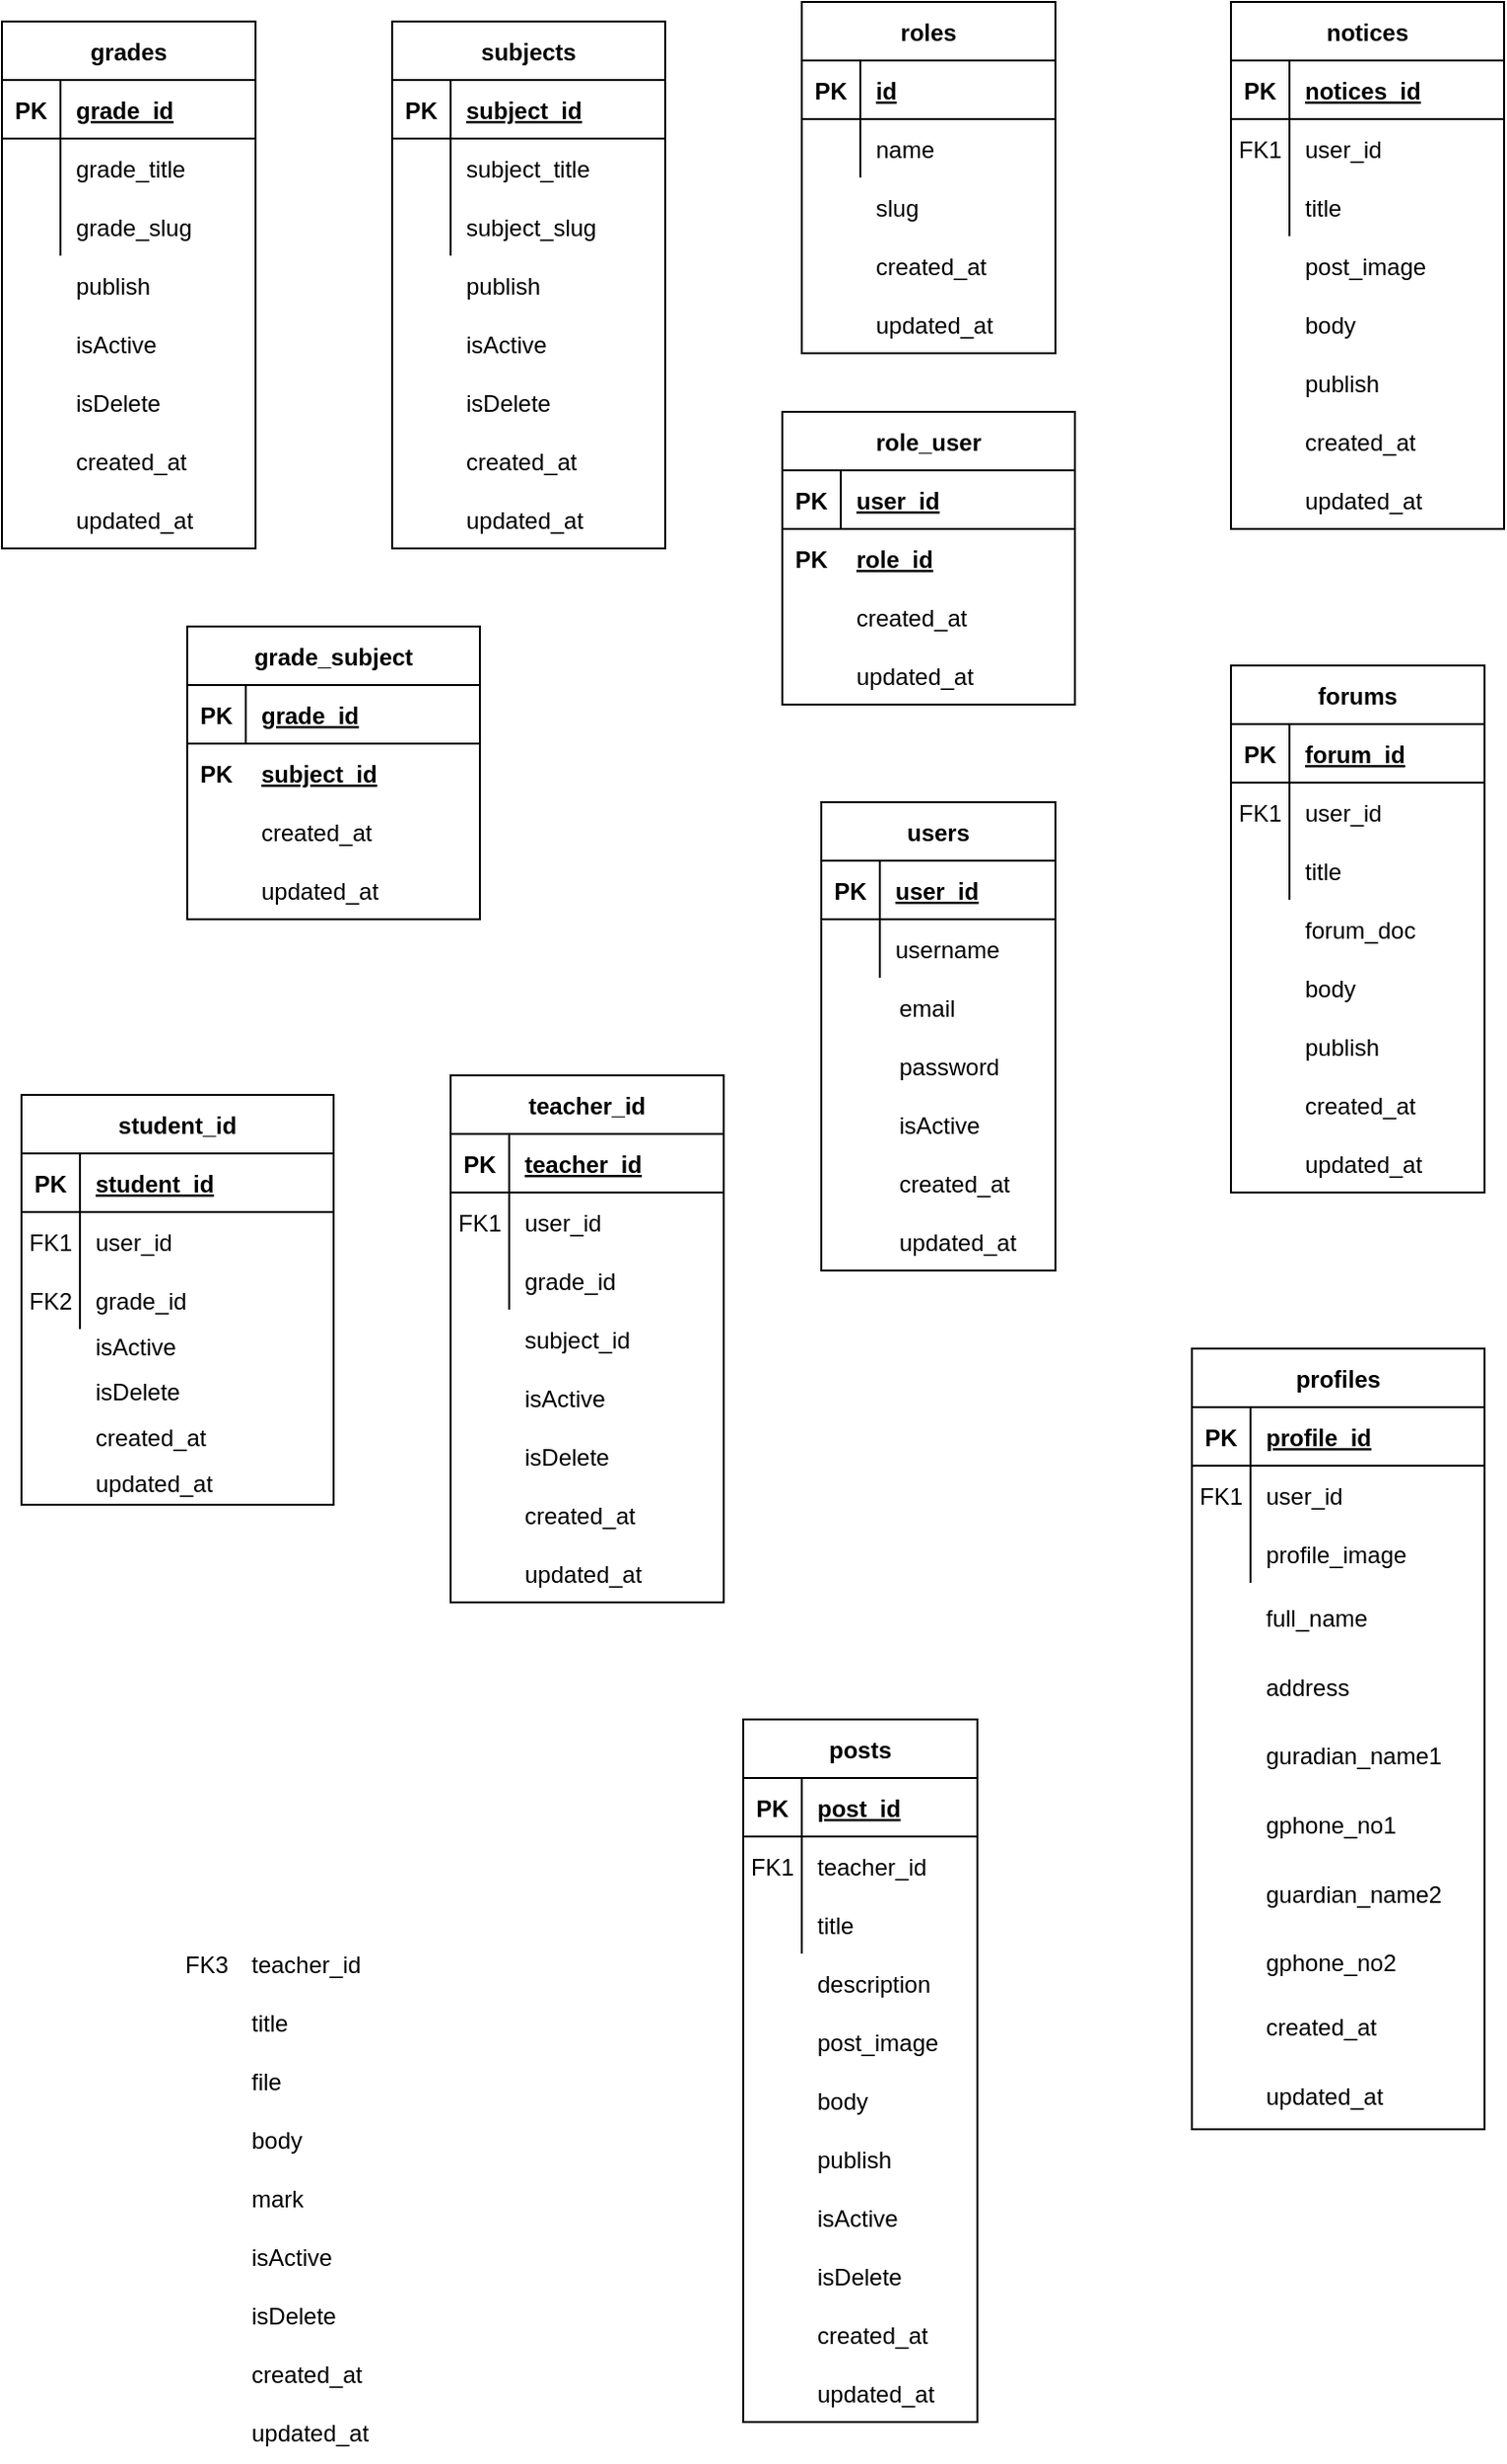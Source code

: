 <mxfile version="14.8.0" type="github">
  <diagram id="R2lEEEUBdFMjLlhIrx00" name="Page-1">
    <mxGraphModel dx="1221" dy="621" grid="1" gridSize="10" guides="1" tooltips="1" connect="1" arrows="1" fold="1" page="1" pageScale="1" pageWidth="850" pageHeight="1100" math="0" shadow="0" extFonts="Permanent Marker^https://fonts.googleapis.com/css?family=Permanent+Marker">
      <root>
        <mxCell id="0" />
        <mxCell id="1" parent="0" />
        <mxCell id="k0YBy9jvbveZik2iZrXQ-133" value="" style="group" parent="1" vertex="1" connectable="0">
          <mxGeometry x="440" y="250" width="150" height="150" as="geometry" />
        </mxCell>
        <mxCell id="k0YBy9jvbveZik2iZrXQ-131" value="PK" style="shape=partialRectangle;overflow=hidden;connectable=0;fillColor=none;top=0;left=0;bottom=0;right=0;fontStyle=1;" parent="k0YBy9jvbveZik2iZrXQ-133" vertex="1">
          <mxGeometry y="60" width="30" height="30" as="geometry" />
        </mxCell>
        <mxCell id="k0YBy9jvbveZik2iZrXQ-132" value="role_id" style="shape=partialRectangle;overflow=hidden;connectable=0;fillColor=none;top=0;left=0;bottom=0;right=0;align=left;spacingLeft=6;fontStyle=5;" parent="k0YBy9jvbveZik2iZrXQ-133" vertex="1">
          <mxGeometry x="30" y="60" width="120" height="30" as="geometry" />
        </mxCell>
        <mxCell id="k0YBy9jvbveZik2iZrXQ-119" value="role_user" style="shape=table;startSize=30;container=1;collapsible=1;childLayout=tableLayout;fixedRows=1;rowLines=0;fontStyle=1;align=center;resizeLast=1;" parent="k0YBy9jvbveZik2iZrXQ-133" vertex="1">
          <mxGeometry width="150" height="150" as="geometry" />
        </mxCell>
        <mxCell id="k0YBy9jvbveZik2iZrXQ-120" value="" style="shape=partialRectangle;collapsible=0;dropTarget=0;pointerEvents=0;fillColor=none;points=[[0,0.5],[1,0.5]];portConstraint=eastwest;top=0;left=0;right=0;bottom=1;" parent="k0YBy9jvbveZik2iZrXQ-119" vertex="1">
          <mxGeometry y="30" width="150" height="30" as="geometry" />
        </mxCell>
        <mxCell id="k0YBy9jvbveZik2iZrXQ-121" value="PK" style="shape=partialRectangle;overflow=hidden;connectable=0;fillColor=none;top=0;left=0;bottom=0;right=0;fontStyle=1;" parent="k0YBy9jvbveZik2iZrXQ-120" vertex="1">
          <mxGeometry width="30" height="30" as="geometry" />
        </mxCell>
        <mxCell id="k0YBy9jvbveZik2iZrXQ-122" value="user_id" style="shape=partialRectangle;overflow=hidden;connectable=0;fillColor=none;top=0;left=0;bottom=0;right=0;align=left;spacingLeft=6;fontStyle=5;" parent="k0YBy9jvbveZik2iZrXQ-120" vertex="1">
          <mxGeometry x="30" width="120" height="30" as="geometry" />
        </mxCell>
        <mxCell id="k0YBy9jvbveZik2iZrXQ-126" value="" style="shape=partialRectangle;overflow=hidden;connectable=0;fillColor=none;top=0;left=0;bottom=0;right=0;" parent="k0YBy9jvbveZik2iZrXQ-133" vertex="1">
          <mxGeometry y="120" width="18" height="30" as="geometry" />
        </mxCell>
        <mxCell id="k0YBy9jvbveZik2iZrXQ-129" value="created_at" style="shape=partialRectangle;overflow=hidden;connectable=0;fillColor=none;top=0;left=0;bottom=0;right=0;align=left;spacingLeft=6;" parent="k0YBy9jvbveZik2iZrXQ-133" vertex="1">
          <mxGeometry x="30" y="90" width="120" height="30" as="geometry" />
        </mxCell>
        <mxCell id="k0YBy9jvbveZik2iZrXQ-130" value="updated_at" style="shape=partialRectangle;overflow=hidden;connectable=0;fillColor=none;top=0;left=0;bottom=0;right=0;align=left;spacingLeft=6;" parent="k0YBy9jvbveZik2iZrXQ-133" vertex="1">
          <mxGeometry x="30" y="120" width="120" height="30" as="geometry" />
        </mxCell>
        <mxCell id="k0YBy9jvbveZik2iZrXQ-165" value="" style="group" parent="1" vertex="1" connectable="0">
          <mxGeometry x="420" y="920" width="120" height="360" as="geometry" />
        </mxCell>
        <mxCell id="k0YBy9jvbveZik2iZrXQ-166" value="posts" style="shape=table;startSize=30;container=1;collapsible=1;childLayout=tableLayout;fixedRows=1;rowLines=0;fontStyle=1;align=center;resizeLast=1;" parent="k0YBy9jvbveZik2iZrXQ-165" vertex="1">
          <mxGeometry width="120" height="360" as="geometry" />
        </mxCell>
        <mxCell id="k0YBy9jvbveZik2iZrXQ-167" value="" style="shape=partialRectangle;collapsible=0;dropTarget=0;pointerEvents=0;fillColor=none;points=[[0,0.5],[1,0.5]];portConstraint=eastwest;top=0;left=0;right=0;bottom=1;" parent="k0YBy9jvbveZik2iZrXQ-166" vertex="1">
          <mxGeometry y="30" width="120" height="30" as="geometry" />
        </mxCell>
        <mxCell id="k0YBy9jvbveZik2iZrXQ-168" value="PK" style="shape=partialRectangle;overflow=hidden;connectable=0;fillColor=none;top=0;left=0;bottom=0;right=0;fontStyle=1;" parent="k0YBy9jvbveZik2iZrXQ-167" vertex="1">
          <mxGeometry width="30" height="30" as="geometry" />
        </mxCell>
        <mxCell id="k0YBy9jvbveZik2iZrXQ-169" value="post_id" style="shape=partialRectangle;overflow=hidden;connectable=0;fillColor=none;top=0;left=0;bottom=0;right=0;align=left;spacingLeft=6;fontStyle=5;" parent="k0YBy9jvbveZik2iZrXQ-167" vertex="1">
          <mxGeometry x="30" width="90" height="30" as="geometry" />
        </mxCell>
        <mxCell id="k0YBy9jvbveZik2iZrXQ-170" value="" style="shape=partialRectangle;collapsible=0;dropTarget=0;pointerEvents=0;fillColor=none;points=[[0,0.5],[1,0.5]];portConstraint=eastwest;top=0;left=0;right=0;bottom=0;" parent="k0YBy9jvbveZik2iZrXQ-166" vertex="1">
          <mxGeometry y="60" width="120" height="30" as="geometry" />
        </mxCell>
        <mxCell id="k0YBy9jvbveZik2iZrXQ-171" value="FK1" style="shape=partialRectangle;overflow=hidden;connectable=0;fillColor=none;top=0;left=0;bottom=0;right=0;" parent="k0YBy9jvbveZik2iZrXQ-170" vertex="1">
          <mxGeometry width="30" height="30" as="geometry" />
        </mxCell>
        <mxCell id="k0YBy9jvbveZik2iZrXQ-172" value="teacher_id" style="shape=partialRectangle;overflow=hidden;connectable=0;fillColor=none;top=0;left=0;bottom=0;right=0;align=left;spacingLeft=6;" parent="k0YBy9jvbveZik2iZrXQ-170" vertex="1">
          <mxGeometry x="30" width="90" height="30" as="geometry" />
        </mxCell>
        <mxCell id="k0YBy9jvbveZik2iZrXQ-173" value="" style="shape=partialRectangle;collapsible=0;dropTarget=0;pointerEvents=0;fillColor=none;points=[[0,0.5],[1,0.5]];portConstraint=eastwest;top=0;left=0;right=0;bottom=0;" parent="k0YBy9jvbveZik2iZrXQ-166" vertex="1">
          <mxGeometry y="90" width="120" height="30" as="geometry" />
        </mxCell>
        <mxCell id="k0YBy9jvbveZik2iZrXQ-174" value="" style="shape=partialRectangle;overflow=hidden;connectable=0;fillColor=none;top=0;left=0;bottom=0;right=0;" parent="k0YBy9jvbveZik2iZrXQ-173" vertex="1">
          <mxGeometry width="30" height="30" as="geometry" />
        </mxCell>
        <mxCell id="k0YBy9jvbveZik2iZrXQ-175" value="title" style="shape=partialRectangle;overflow=hidden;connectable=0;fillColor=none;top=0;left=0;bottom=0;right=0;align=left;spacingLeft=6;" parent="k0YBy9jvbveZik2iZrXQ-173" vertex="1">
          <mxGeometry x="30" width="90" height="30" as="geometry" />
        </mxCell>
        <mxCell id="k0YBy9jvbveZik2iZrXQ-176" value="" style="shape=partialRectangle;overflow=hidden;connectable=0;fillColor=none;top=0;left=0;bottom=0;right=0;" parent="k0YBy9jvbveZik2iZrXQ-165" vertex="1">
          <mxGeometry y="120" width="14.4" height="30" as="geometry" />
        </mxCell>
        <mxCell id="k0YBy9jvbveZik2iZrXQ-177" value="post_image" style="shape=partialRectangle;overflow=hidden;connectable=0;fillColor=none;top=0;left=0;bottom=0;right=0;align=left;spacingLeft=6;" parent="k0YBy9jvbveZik2iZrXQ-165" vertex="1">
          <mxGeometry x="30" y="150" width="90" height="30" as="geometry" />
        </mxCell>
        <mxCell id="k0YBy9jvbveZik2iZrXQ-178" value="" style="shape=partialRectangle;overflow=hidden;connectable=0;fillColor=none;top=0;left=0;bottom=0;right=0;" parent="k0YBy9jvbveZik2iZrXQ-165" vertex="1">
          <mxGeometry y="150" width="14.4" height="30" as="geometry" />
        </mxCell>
        <mxCell id="k0YBy9jvbveZik2iZrXQ-179" value="body" style="shape=partialRectangle;overflow=hidden;connectable=0;fillColor=none;top=0;left=0;bottom=0;right=0;align=left;spacingLeft=6;" parent="k0YBy9jvbveZik2iZrXQ-165" vertex="1">
          <mxGeometry x="30" y="180" width="90" height="30" as="geometry" />
        </mxCell>
        <mxCell id="k0YBy9jvbveZik2iZrXQ-180" value="" style="shape=partialRectangle;overflow=hidden;connectable=0;fillColor=none;top=0;left=0;bottom=0;right=0;" parent="k0YBy9jvbveZik2iZrXQ-165" vertex="1">
          <mxGeometry y="180" width="14.4" height="30" as="geometry" />
        </mxCell>
        <mxCell id="k0YBy9jvbveZik2iZrXQ-181" value="publish" style="shape=partialRectangle;overflow=hidden;connectable=0;fillColor=none;top=0;left=0;bottom=0;right=0;align=left;spacingLeft=6;" parent="k0YBy9jvbveZik2iZrXQ-165" vertex="1">
          <mxGeometry x="30" y="210" width="90" height="30" as="geometry" />
        </mxCell>
        <mxCell id="k0YBy9jvbveZik2iZrXQ-182" value="" style="shape=partialRectangle;overflow=hidden;connectable=0;fillColor=none;top=0;left=0;bottom=0;right=0;" parent="k0YBy9jvbveZik2iZrXQ-165" vertex="1">
          <mxGeometry y="270" width="14.4" height="30" as="geometry" />
        </mxCell>
        <mxCell id="k0YBy9jvbveZik2iZrXQ-183" value="created_at" style="shape=partialRectangle;overflow=hidden;connectable=0;fillColor=none;top=0;left=0;bottom=0;right=0;align=left;spacingLeft=6;" parent="k0YBy9jvbveZik2iZrXQ-165" vertex="1">
          <mxGeometry x="30" y="300" width="90" height="30" as="geometry" />
        </mxCell>
        <mxCell id="k0YBy9jvbveZik2iZrXQ-184" value="" style="shape=partialRectangle;overflow=hidden;connectable=0;fillColor=none;top=0;left=0;bottom=0;right=0;" parent="k0YBy9jvbveZik2iZrXQ-165" vertex="1">
          <mxGeometry y="300" width="14.4" height="30" as="geometry" />
        </mxCell>
        <mxCell id="k0YBy9jvbveZik2iZrXQ-185" value="updated_at" style="shape=partialRectangle;overflow=hidden;connectable=0;fillColor=none;top=0;left=0;bottom=0;right=0;align=left;spacingLeft=6;" parent="k0YBy9jvbveZik2iZrXQ-165" vertex="1">
          <mxGeometry x="30" y="330" width="90" height="30" as="geometry" />
        </mxCell>
        <mxCell id="k0YBy9jvbveZik2iZrXQ-186" value="" style="shape=partialRectangle;overflow=hidden;connectable=0;fillColor=none;top=0;left=0;bottom=0;right=0;" parent="k0YBy9jvbveZik2iZrXQ-165" vertex="1">
          <mxGeometry y="210" width="14.4" height="30" as="geometry" />
        </mxCell>
        <mxCell id="k0YBy9jvbveZik2iZrXQ-187" value="isActive" style="shape=partialRectangle;overflow=hidden;connectable=0;fillColor=none;top=0;left=0;bottom=0;right=0;align=left;spacingLeft=6;" parent="k0YBy9jvbveZik2iZrXQ-165" vertex="1">
          <mxGeometry x="30" y="240" width="90" height="30" as="geometry" />
        </mxCell>
        <mxCell id="k0YBy9jvbveZik2iZrXQ-188" value="" style="shape=partialRectangle;overflow=hidden;connectable=0;fillColor=none;top=0;left=0;bottom=0;right=0;" parent="k0YBy9jvbveZik2iZrXQ-165" vertex="1">
          <mxGeometry y="240" width="14.4" height="30" as="geometry" />
        </mxCell>
        <mxCell id="k0YBy9jvbveZik2iZrXQ-189" value="isDelete" style="shape=partialRectangle;overflow=hidden;connectable=0;fillColor=none;top=0;left=0;bottom=0;right=0;align=left;spacingLeft=6;" parent="k0YBy9jvbveZik2iZrXQ-165" vertex="1">
          <mxGeometry x="30" y="270" width="90" height="30" as="geometry" />
        </mxCell>
        <mxCell id="k0YBy9jvbveZik2iZrXQ-190" value="description" style="shape=partialRectangle;overflow=hidden;connectable=0;fillColor=none;top=0;left=0;bottom=0;right=0;align=left;spacingLeft=6;" parent="k0YBy9jvbveZik2iZrXQ-165" vertex="1">
          <mxGeometry x="30" y="120" width="90" height="30" as="geometry" />
        </mxCell>
        <mxCell id="k0YBy9jvbveZik2iZrXQ-258" value="" style="group" parent="1" vertex="1" connectable="0">
          <mxGeometry x="40" y="50" width="130" height="270" as="geometry" />
        </mxCell>
        <mxCell id="k0YBy9jvbveZik2iZrXQ-259" value="grades" style="shape=table;startSize=30;container=1;collapsible=1;childLayout=tableLayout;fixedRows=1;rowLines=0;fontStyle=1;align=center;resizeLast=1;" parent="k0YBy9jvbveZik2iZrXQ-258" vertex="1">
          <mxGeometry width="130" height="270" as="geometry" />
        </mxCell>
        <mxCell id="k0YBy9jvbveZik2iZrXQ-260" value="" style="shape=partialRectangle;collapsible=0;dropTarget=0;pointerEvents=0;fillColor=none;points=[[0,0.5],[1,0.5]];portConstraint=eastwest;top=0;left=0;right=0;bottom=1;" parent="k0YBy9jvbveZik2iZrXQ-259" vertex="1">
          <mxGeometry y="30" width="130" height="30" as="geometry" />
        </mxCell>
        <mxCell id="k0YBy9jvbveZik2iZrXQ-261" value="PK" style="shape=partialRectangle;overflow=hidden;connectable=0;fillColor=none;top=0;left=0;bottom=0;right=0;fontStyle=1;" parent="k0YBy9jvbveZik2iZrXQ-260" vertex="1">
          <mxGeometry width="30" height="30" as="geometry" />
        </mxCell>
        <mxCell id="k0YBy9jvbveZik2iZrXQ-262" value="grade_id" style="shape=partialRectangle;overflow=hidden;connectable=0;fillColor=none;top=0;left=0;bottom=0;right=0;align=left;spacingLeft=6;fontStyle=5;" parent="k0YBy9jvbveZik2iZrXQ-260" vertex="1">
          <mxGeometry x="30" width="100" height="30" as="geometry" />
        </mxCell>
        <mxCell id="k0YBy9jvbveZik2iZrXQ-263" value="" style="shape=partialRectangle;collapsible=0;dropTarget=0;pointerEvents=0;fillColor=none;points=[[0,0.5],[1,0.5]];portConstraint=eastwest;top=0;left=0;right=0;bottom=0;" parent="k0YBy9jvbveZik2iZrXQ-259" vertex="1">
          <mxGeometry y="60" width="130" height="30" as="geometry" />
        </mxCell>
        <mxCell id="k0YBy9jvbveZik2iZrXQ-264" value="" style="shape=partialRectangle;overflow=hidden;connectable=0;fillColor=none;top=0;left=0;bottom=0;right=0;" parent="k0YBy9jvbveZik2iZrXQ-263" vertex="1">
          <mxGeometry width="30" height="30" as="geometry" />
        </mxCell>
        <mxCell id="k0YBy9jvbveZik2iZrXQ-265" value="grade_title" style="shape=partialRectangle;overflow=hidden;connectable=0;fillColor=none;top=0;left=0;bottom=0;right=0;align=left;spacingLeft=6;" parent="k0YBy9jvbveZik2iZrXQ-263" vertex="1">
          <mxGeometry x="30" width="100" height="30" as="geometry" />
        </mxCell>
        <mxCell id="k0YBy9jvbveZik2iZrXQ-266" value="" style="shape=partialRectangle;collapsible=0;dropTarget=0;pointerEvents=0;fillColor=none;points=[[0,0.5],[1,0.5]];portConstraint=eastwest;top=0;left=0;right=0;bottom=0;" parent="k0YBy9jvbveZik2iZrXQ-259" vertex="1">
          <mxGeometry y="90" width="130" height="30" as="geometry" />
        </mxCell>
        <mxCell id="k0YBy9jvbveZik2iZrXQ-267" value="" style="shape=partialRectangle;overflow=hidden;connectable=0;fillColor=none;top=0;left=0;bottom=0;right=0;" parent="k0YBy9jvbveZik2iZrXQ-266" vertex="1">
          <mxGeometry width="30" height="30" as="geometry" />
        </mxCell>
        <mxCell id="k0YBy9jvbveZik2iZrXQ-268" value="grade_slug" style="shape=partialRectangle;overflow=hidden;connectable=0;fillColor=none;top=0;left=0;bottom=0;right=0;align=left;spacingLeft=6;" parent="k0YBy9jvbveZik2iZrXQ-266" vertex="1">
          <mxGeometry x="30" width="100" height="30" as="geometry" />
        </mxCell>
        <mxCell id="k0YBy9jvbveZik2iZrXQ-270" value="" style="shape=partialRectangle;overflow=hidden;connectable=0;fillColor=none;top=0;left=0;bottom=0;right=0;" parent="k0YBy9jvbveZik2iZrXQ-258" vertex="1">
          <mxGeometry y="150.0" width="15.6" height="30.0" as="geometry" />
        </mxCell>
        <mxCell id="k0YBy9jvbveZik2iZrXQ-271" value="isActive" style="shape=partialRectangle;overflow=hidden;connectable=0;fillColor=none;top=0;left=0;bottom=0;right=0;align=left;spacingLeft=6;" parent="k0YBy9jvbveZik2iZrXQ-258" vertex="1">
          <mxGeometry x="30" y="150" width="100" height="30" as="geometry" />
        </mxCell>
        <mxCell id="k0YBy9jvbveZik2iZrXQ-272" value="" style="shape=partialRectangle;overflow=hidden;connectable=0;fillColor=none;top=0;left=0;bottom=0;right=0;" parent="k0YBy9jvbveZik2iZrXQ-258" vertex="1">
          <mxGeometry y="180.0" width="15.6" height="30.0" as="geometry" />
        </mxCell>
        <mxCell id="k0YBy9jvbveZik2iZrXQ-273" value="isDelete" style="shape=partialRectangle;overflow=hidden;connectable=0;fillColor=none;top=0;left=0;bottom=0;right=0;align=left;spacingLeft=6;" parent="k0YBy9jvbveZik2iZrXQ-258" vertex="1">
          <mxGeometry x="30" y="180" width="100" height="30" as="geometry" />
        </mxCell>
        <mxCell id="k0YBy9jvbveZik2iZrXQ-274" value="" style="shape=partialRectangle;overflow=hidden;connectable=0;fillColor=none;top=0;left=0;bottom=0;right=0;" parent="k0YBy9jvbveZik2iZrXQ-258" vertex="1">
          <mxGeometry y="210" width="15.6" height="30.0" as="geometry" />
        </mxCell>
        <mxCell id="k0YBy9jvbveZik2iZrXQ-275" value="created_at" style="shape=partialRectangle;overflow=hidden;connectable=0;fillColor=none;top=0;left=0;bottom=0;right=0;align=left;spacingLeft=6;" parent="k0YBy9jvbveZik2iZrXQ-258" vertex="1">
          <mxGeometry x="30" y="210" width="100" height="30" as="geometry" />
        </mxCell>
        <mxCell id="k0YBy9jvbveZik2iZrXQ-276" value="" style="shape=partialRectangle;overflow=hidden;connectable=0;fillColor=none;top=0;left=0;bottom=0;right=0;" parent="k0YBy9jvbveZik2iZrXQ-258" vertex="1">
          <mxGeometry y="240.0" width="15.6" height="30.0" as="geometry" />
        </mxCell>
        <mxCell id="k0YBy9jvbveZik2iZrXQ-277" value="updated_at" style="shape=partialRectangle;overflow=hidden;connectable=0;fillColor=none;top=0;left=0;bottom=0;right=0;align=left;spacingLeft=6;" parent="k0YBy9jvbveZik2iZrXQ-258" vertex="1">
          <mxGeometry x="30" y="240" width="100" height="30" as="geometry" />
        </mxCell>
        <mxCell id="k0YBy9jvbveZik2iZrXQ-278" value="publish" style="shape=partialRectangle;overflow=hidden;connectable=0;fillColor=none;top=0;left=0;bottom=0;right=0;align=left;spacingLeft=6;" parent="k0YBy9jvbveZik2iZrXQ-258" vertex="1">
          <mxGeometry x="30" y="120" width="100" height="30" as="geometry" />
        </mxCell>
        <mxCell id="k0YBy9jvbveZik2iZrXQ-343" value="" style="group" parent="1" vertex="1" connectable="0">
          <mxGeometry x="135" y="360" width="150" height="150" as="geometry" />
        </mxCell>
        <mxCell id="k0YBy9jvbveZik2iZrXQ-344" value="PK" style="shape=partialRectangle;overflow=hidden;connectable=0;fillColor=none;top=0;left=0;bottom=0;right=0;fontStyle=1;" parent="k0YBy9jvbveZik2iZrXQ-343" vertex="1">
          <mxGeometry y="60" width="30" height="30" as="geometry" />
        </mxCell>
        <mxCell id="k0YBy9jvbveZik2iZrXQ-345" value="subject_id" style="shape=partialRectangle;overflow=hidden;connectable=0;fillColor=none;top=0;left=0;bottom=0;right=0;align=left;spacingLeft=6;fontStyle=5;" parent="k0YBy9jvbveZik2iZrXQ-343" vertex="1">
          <mxGeometry x="30" y="60" width="120" height="30" as="geometry" />
        </mxCell>
        <mxCell id="k0YBy9jvbveZik2iZrXQ-346" value="grade_subject" style="shape=table;startSize=30;container=1;collapsible=1;childLayout=tableLayout;fixedRows=1;rowLines=0;fontStyle=1;align=center;resizeLast=1;" parent="k0YBy9jvbveZik2iZrXQ-343" vertex="1">
          <mxGeometry width="150" height="150" as="geometry" />
        </mxCell>
        <mxCell id="k0YBy9jvbveZik2iZrXQ-347" value="" style="shape=partialRectangle;collapsible=0;dropTarget=0;pointerEvents=0;fillColor=none;points=[[0,0.5],[1,0.5]];portConstraint=eastwest;top=0;left=0;right=0;bottom=1;" parent="k0YBy9jvbveZik2iZrXQ-346" vertex="1">
          <mxGeometry y="30" width="150" height="30" as="geometry" />
        </mxCell>
        <mxCell id="k0YBy9jvbveZik2iZrXQ-348" value="PK" style="shape=partialRectangle;overflow=hidden;connectable=0;fillColor=none;top=0;left=0;bottom=0;right=0;fontStyle=1;" parent="k0YBy9jvbveZik2iZrXQ-347" vertex="1">
          <mxGeometry width="30" height="30" as="geometry" />
        </mxCell>
        <mxCell id="k0YBy9jvbveZik2iZrXQ-349" value="grade_id" style="shape=partialRectangle;overflow=hidden;connectable=0;fillColor=none;top=0;left=0;bottom=0;right=0;align=left;spacingLeft=6;fontStyle=5;" parent="k0YBy9jvbveZik2iZrXQ-347" vertex="1">
          <mxGeometry x="30" width="120" height="30" as="geometry" />
        </mxCell>
        <mxCell id="k0YBy9jvbveZik2iZrXQ-350" value="" style="shape=partialRectangle;overflow=hidden;connectable=0;fillColor=none;top=0;left=0;bottom=0;right=0;" parent="k0YBy9jvbveZik2iZrXQ-343" vertex="1">
          <mxGeometry y="120" width="18" height="30" as="geometry" />
        </mxCell>
        <mxCell id="k0YBy9jvbveZik2iZrXQ-351" value="created_at" style="shape=partialRectangle;overflow=hidden;connectable=0;fillColor=none;top=0;left=0;bottom=0;right=0;align=left;spacingLeft=6;" parent="k0YBy9jvbveZik2iZrXQ-343" vertex="1">
          <mxGeometry x="30" y="90" width="120" height="30" as="geometry" />
        </mxCell>
        <mxCell id="k0YBy9jvbveZik2iZrXQ-352" value="updated_at" style="shape=partialRectangle;overflow=hidden;connectable=0;fillColor=none;top=0;left=0;bottom=0;right=0;align=left;spacingLeft=6;" parent="k0YBy9jvbveZik2iZrXQ-343" vertex="1">
          <mxGeometry x="30" y="120" width="120" height="30" as="geometry" />
        </mxCell>
        <mxCell id="k0YBy9jvbveZik2iZrXQ-354" value="" style="group" parent="1" vertex="1" connectable="0">
          <mxGeometry x="460" y="450" width="120" height="240" as="geometry" />
        </mxCell>
        <mxCell id="C-vyLk0tnHw3VtMMgP7b-23" value="users" style="shape=table;startSize=30;container=1;collapsible=1;childLayout=tableLayout;fixedRows=1;rowLines=0;fontStyle=1;align=center;resizeLast=1;" parent="k0YBy9jvbveZik2iZrXQ-354" vertex="1">
          <mxGeometry width="120" height="240" as="geometry" />
        </mxCell>
        <mxCell id="C-vyLk0tnHw3VtMMgP7b-24" value="" style="shape=partialRectangle;collapsible=0;dropTarget=0;pointerEvents=0;fillColor=none;points=[[0,0.5],[1,0.5]];portConstraint=eastwest;top=0;left=0;right=0;bottom=1;" parent="C-vyLk0tnHw3VtMMgP7b-23" vertex="1">
          <mxGeometry y="30" width="120" height="30" as="geometry" />
        </mxCell>
        <mxCell id="C-vyLk0tnHw3VtMMgP7b-25" value="PK" style="shape=partialRectangle;overflow=hidden;connectable=0;fillColor=none;top=0;left=0;bottom=0;right=0;fontStyle=1;" parent="C-vyLk0tnHw3VtMMgP7b-24" vertex="1">
          <mxGeometry width="30" height="30" as="geometry" />
        </mxCell>
        <mxCell id="C-vyLk0tnHw3VtMMgP7b-26" value="user_id" style="shape=partialRectangle;overflow=hidden;connectable=0;fillColor=none;top=0;left=0;bottom=0;right=0;align=left;spacingLeft=6;fontStyle=5;" parent="C-vyLk0tnHw3VtMMgP7b-24" vertex="1">
          <mxGeometry x="30" width="90" height="30" as="geometry" />
        </mxCell>
        <mxCell id="C-vyLk0tnHw3VtMMgP7b-27" value="" style="shape=partialRectangle;collapsible=0;dropTarget=0;pointerEvents=0;fillColor=none;points=[[0,0.5],[1,0.5]];portConstraint=eastwest;top=0;left=0;right=0;bottom=0;" parent="C-vyLk0tnHw3VtMMgP7b-23" vertex="1">
          <mxGeometry y="60" width="120" height="30" as="geometry" />
        </mxCell>
        <mxCell id="C-vyLk0tnHw3VtMMgP7b-28" value="" style="shape=partialRectangle;overflow=hidden;connectable=0;fillColor=none;top=0;left=0;bottom=0;right=0;" parent="C-vyLk0tnHw3VtMMgP7b-27" vertex="1">
          <mxGeometry width="30" height="30" as="geometry" />
        </mxCell>
        <mxCell id="C-vyLk0tnHw3VtMMgP7b-29" value="username" style="shape=partialRectangle;overflow=hidden;connectable=0;fillColor=none;top=0;left=0;bottom=0;right=0;align=left;spacingLeft=6;" parent="C-vyLk0tnHw3VtMMgP7b-27" vertex="1">
          <mxGeometry x="30" width="90" height="30" as="geometry" />
        </mxCell>
        <mxCell id="k0YBy9jvbveZik2iZrXQ-1" value="" style="shape=partialRectangle;collapsible=0;dropTarget=0;pointerEvents=0;fillColor=none;points=[[0,0.5],[1,0.5]];portConstraint=eastwest;top=0;left=0;right=0;bottom=0;" parent="k0YBy9jvbveZik2iZrXQ-354" vertex="1">
          <mxGeometry x="20" y="90" width="100" height="30" as="geometry" />
        </mxCell>
        <mxCell id="k0YBy9jvbveZik2iZrXQ-2" value="" style="shape=partialRectangle;overflow=hidden;connectable=0;fillColor=none;top=0;left=0;bottom=0;right=0;" parent="k0YBy9jvbveZik2iZrXQ-1" vertex="1">
          <mxGeometry width="12.0" height="30" as="geometry" />
        </mxCell>
        <mxCell id="k0YBy9jvbveZik2iZrXQ-3" value="email" style="shape=partialRectangle;overflow=hidden;connectable=0;fillColor=none;top=0;left=0;bottom=0;right=0;align=left;spacingLeft=6;" parent="k0YBy9jvbveZik2iZrXQ-1" vertex="1">
          <mxGeometry x="12.0" width="88.0" height="30" as="geometry" />
        </mxCell>
        <mxCell id="k0YBy9jvbveZik2iZrXQ-5" value="" style="shape=partialRectangle;collapsible=0;dropTarget=0;pointerEvents=0;fillColor=none;points=[[0,0.5],[1,0.5]];portConstraint=eastwest;top=0;left=0;right=0;bottom=0;" parent="k0YBy9jvbveZik2iZrXQ-354" vertex="1">
          <mxGeometry x="20" y="120" width="100" height="30" as="geometry" />
        </mxCell>
        <mxCell id="k0YBy9jvbveZik2iZrXQ-6" value="" style="shape=partialRectangle;overflow=hidden;connectable=0;fillColor=none;top=0;left=0;bottom=0;right=0;" parent="k0YBy9jvbveZik2iZrXQ-5" vertex="1">
          <mxGeometry width="12" height="30" as="geometry" />
        </mxCell>
        <mxCell id="k0YBy9jvbveZik2iZrXQ-7" value="password" style="shape=partialRectangle;overflow=hidden;connectable=0;fillColor=none;top=0;left=0;bottom=0;right=0;align=left;spacingLeft=6;" parent="k0YBy9jvbveZik2iZrXQ-5" vertex="1">
          <mxGeometry x="12" width="88" height="30" as="geometry" />
        </mxCell>
        <mxCell id="k0YBy9jvbveZik2iZrXQ-8" value="" style="shape=partialRectangle;collapsible=0;dropTarget=0;pointerEvents=0;fillColor=none;points=[[0,0.5],[1,0.5]];portConstraint=eastwest;top=0;left=0;right=0;bottom=0;" parent="k0YBy9jvbveZik2iZrXQ-354" vertex="1">
          <mxGeometry x="20" y="150" width="100" height="30" as="geometry" />
        </mxCell>
        <mxCell id="k0YBy9jvbveZik2iZrXQ-9" value="" style="shape=partialRectangle;overflow=hidden;connectable=0;fillColor=none;top=0;left=0;bottom=0;right=0;" parent="k0YBy9jvbveZik2iZrXQ-8" vertex="1">
          <mxGeometry width="12" height="30" as="geometry" />
        </mxCell>
        <mxCell id="k0YBy9jvbveZik2iZrXQ-10" value="isActive" style="shape=partialRectangle;overflow=hidden;connectable=0;fillColor=none;top=0;left=0;bottom=0;right=0;align=left;spacingLeft=6;" parent="k0YBy9jvbveZik2iZrXQ-8" vertex="1">
          <mxGeometry x="12" width="88" height="30" as="geometry" />
        </mxCell>
        <mxCell id="k0YBy9jvbveZik2iZrXQ-11" value="" style="shape=partialRectangle;collapsible=0;dropTarget=0;pointerEvents=0;fillColor=none;points=[[0,0.5],[1,0.5]];portConstraint=eastwest;top=0;left=0;right=0;bottom=0;" parent="k0YBy9jvbveZik2iZrXQ-354" vertex="1">
          <mxGeometry x="20" y="180" width="100" height="30" as="geometry" />
        </mxCell>
        <mxCell id="k0YBy9jvbveZik2iZrXQ-12" value="" style="shape=partialRectangle;overflow=hidden;connectable=0;fillColor=none;top=0;left=0;bottom=0;right=0;" parent="k0YBy9jvbveZik2iZrXQ-11" vertex="1">
          <mxGeometry width="12" height="30" as="geometry" />
        </mxCell>
        <mxCell id="k0YBy9jvbveZik2iZrXQ-13" value="created_at" style="shape=partialRectangle;overflow=hidden;connectable=0;fillColor=none;top=0;left=0;bottom=0;right=0;align=left;spacingLeft=6;" parent="k0YBy9jvbveZik2iZrXQ-11" vertex="1">
          <mxGeometry x="12" width="88" height="30" as="geometry" />
        </mxCell>
        <mxCell id="k0YBy9jvbveZik2iZrXQ-14" value="" style="shape=partialRectangle;collapsible=0;dropTarget=0;pointerEvents=0;fillColor=none;points=[[0,0.5],[1,0.5]];portConstraint=eastwest;top=0;left=0;right=0;bottom=0;" parent="k0YBy9jvbveZik2iZrXQ-354" vertex="1">
          <mxGeometry x="20" y="210" width="100" height="30" as="geometry" />
        </mxCell>
        <mxCell id="k0YBy9jvbveZik2iZrXQ-15" value="" style="shape=partialRectangle;overflow=hidden;connectable=0;fillColor=none;top=0;left=0;bottom=0;right=0;" parent="k0YBy9jvbveZik2iZrXQ-14" vertex="1">
          <mxGeometry width="12" height="30" as="geometry" />
        </mxCell>
        <mxCell id="k0YBy9jvbveZik2iZrXQ-16" value="updated_at" style="shape=partialRectangle;overflow=hidden;connectable=0;fillColor=none;top=0;left=0;bottom=0;right=0;align=left;spacingLeft=6;" parent="k0YBy9jvbveZik2iZrXQ-14" vertex="1">
          <mxGeometry x="12" width="88" height="30" as="geometry" />
        </mxCell>
        <mxCell id="k0YBy9jvbveZik2iZrXQ-134" value="" style="group" parent="1" vertex="1" connectable="0">
          <mxGeometry x="670" y="40" width="140" height="270" as="geometry" />
        </mxCell>
        <mxCell id="k0YBy9jvbveZik2iZrXQ-135" value="notices" style="shape=table;startSize=30;container=1;collapsible=1;childLayout=tableLayout;fixedRows=1;rowLines=0;fontStyle=1;align=center;resizeLast=1;" parent="k0YBy9jvbveZik2iZrXQ-134" vertex="1">
          <mxGeometry width="140" height="270" as="geometry" />
        </mxCell>
        <mxCell id="k0YBy9jvbveZik2iZrXQ-136" value="" style="shape=partialRectangle;collapsible=0;dropTarget=0;pointerEvents=0;fillColor=none;points=[[0,0.5],[1,0.5]];portConstraint=eastwest;top=0;left=0;right=0;bottom=1;" parent="k0YBy9jvbveZik2iZrXQ-135" vertex="1">
          <mxGeometry y="30" width="140" height="30" as="geometry" />
        </mxCell>
        <mxCell id="k0YBy9jvbveZik2iZrXQ-137" value="PK" style="shape=partialRectangle;overflow=hidden;connectable=0;fillColor=none;top=0;left=0;bottom=0;right=0;fontStyle=1;" parent="k0YBy9jvbveZik2iZrXQ-136" vertex="1">
          <mxGeometry width="30" height="30" as="geometry" />
        </mxCell>
        <mxCell id="k0YBy9jvbveZik2iZrXQ-138" value="notices_id" style="shape=partialRectangle;overflow=hidden;connectable=0;fillColor=none;top=0;left=0;bottom=0;right=0;align=left;spacingLeft=6;fontStyle=5;" parent="k0YBy9jvbveZik2iZrXQ-136" vertex="1">
          <mxGeometry x="30" width="110" height="30" as="geometry" />
        </mxCell>
        <mxCell id="k0YBy9jvbveZik2iZrXQ-139" value="" style="shape=partialRectangle;collapsible=0;dropTarget=0;pointerEvents=0;fillColor=none;points=[[0,0.5],[1,0.5]];portConstraint=eastwest;top=0;left=0;right=0;bottom=0;" parent="k0YBy9jvbveZik2iZrXQ-135" vertex="1">
          <mxGeometry y="60" width="140" height="30" as="geometry" />
        </mxCell>
        <mxCell id="k0YBy9jvbveZik2iZrXQ-140" value="FK1" style="shape=partialRectangle;overflow=hidden;connectable=0;fillColor=none;top=0;left=0;bottom=0;right=0;" parent="k0YBy9jvbveZik2iZrXQ-139" vertex="1">
          <mxGeometry width="30" height="30" as="geometry" />
        </mxCell>
        <mxCell id="k0YBy9jvbveZik2iZrXQ-141" value="user_id" style="shape=partialRectangle;overflow=hidden;connectable=0;fillColor=none;top=0;left=0;bottom=0;right=0;align=left;spacingLeft=6;" parent="k0YBy9jvbveZik2iZrXQ-139" vertex="1">
          <mxGeometry x="30" width="110" height="30" as="geometry" />
        </mxCell>
        <mxCell id="k0YBy9jvbveZik2iZrXQ-142" value="" style="shape=partialRectangle;collapsible=0;dropTarget=0;pointerEvents=0;fillColor=none;points=[[0,0.5],[1,0.5]];portConstraint=eastwest;top=0;left=0;right=0;bottom=0;" parent="k0YBy9jvbveZik2iZrXQ-135" vertex="1">
          <mxGeometry y="90" width="140" height="30" as="geometry" />
        </mxCell>
        <mxCell id="k0YBy9jvbveZik2iZrXQ-143" value="" style="shape=partialRectangle;overflow=hidden;connectable=0;fillColor=none;top=0;left=0;bottom=0;right=0;" parent="k0YBy9jvbveZik2iZrXQ-142" vertex="1">
          <mxGeometry width="30" height="30" as="geometry" />
        </mxCell>
        <mxCell id="k0YBy9jvbveZik2iZrXQ-144" value="title" style="shape=partialRectangle;overflow=hidden;connectable=0;fillColor=none;top=0;left=0;bottom=0;right=0;align=left;spacingLeft=6;" parent="k0YBy9jvbveZik2iZrXQ-142" vertex="1">
          <mxGeometry x="30" width="110" height="30" as="geometry" />
        </mxCell>
        <mxCell id="k0YBy9jvbveZik2iZrXQ-145" value="" style="shape=partialRectangle;overflow=hidden;connectable=0;fillColor=none;top=0;left=0;bottom=0;right=0;" parent="k0YBy9jvbveZik2iZrXQ-134" vertex="1">
          <mxGeometry y="120" width="16.8" height="30" as="geometry" />
        </mxCell>
        <mxCell id="k0YBy9jvbveZik2iZrXQ-146" value="post_image" style="shape=partialRectangle;overflow=hidden;connectable=0;fillColor=none;top=0;left=0;bottom=0;right=0;align=left;spacingLeft=6;" parent="k0YBy9jvbveZik2iZrXQ-134" vertex="1">
          <mxGeometry x="30" y="120" width="110" height="30" as="geometry" />
        </mxCell>
        <mxCell id="k0YBy9jvbveZik2iZrXQ-147" value="" style="shape=partialRectangle;overflow=hidden;connectable=0;fillColor=none;top=0;left=0;bottom=0;right=0;" parent="k0YBy9jvbveZik2iZrXQ-134" vertex="1">
          <mxGeometry y="150" width="16.8" height="30" as="geometry" />
        </mxCell>
        <mxCell id="k0YBy9jvbveZik2iZrXQ-148" value="body" style="shape=partialRectangle;overflow=hidden;connectable=0;fillColor=none;top=0;left=0;bottom=0;right=0;align=left;spacingLeft=6;" parent="k0YBy9jvbveZik2iZrXQ-134" vertex="1">
          <mxGeometry x="30" y="150" width="110" height="30" as="geometry" />
        </mxCell>
        <mxCell id="k0YBy9jvbveZik2iZrXQ-149" value="" style="shape=partialRectangle;overflow=hidden;connectable=0;fillColor=none;top=0;left=0;bottom=0;right=0;" parent="k0YBy9jvbveZik2iZrXQ-134" vertex="1">
          <mxGeometry y="180" width="16.8" height="30" as="geometry" />
        </mxCell>
        <mxCell id="k0YBy9jvbveZik2iZrXQ-150" value="publish" style="shape=partialRectangle;overflow=hidden;connectable=0;fillColor=none;top=0;left=0;bottom=0;right=0;align=left;spacingLeft=6;" parent="k0YBy9jvbveZik2iZrXQ-134" vertex="1">
          <mxGeometry x="30" y="180" width="110" height="30" as="geometry" />
        </mxCell>
        <mxCell id="k0YBy9jvbveZik2iZrXQ-151" value="" style="shape=partialRectangle;overflow=hidden;connectable=0;fillColor=none;top=0;left=0;bottom=0;right=0;" parent="k0YBy9jvbveZik2iZrXQ-134" vertex="1">
          <mxGeometry y="210" width="16.8" height="30" as="geometry" />
        </mxCell>
        <mxCell id="k0YBy9jvbveZik2iZrXQ-152" value="created_at" style="shape=partialRectangle;overflow=hidden;connectable=0;fillColor=none;top=0;left=0;bottom=0;right=0;align=left;spacingLeft=6;" parent="k0YBy9jvbveZik2iZrXQ-134" vertex="1">
          <mxGeometry x="30" y="210" width="110" height="30" as="geometry" />
        </mxCell>
        <mxCell id="k0YBy9jvbveZik2iZrXQ-153" value="" style="shape=partialRectangle;overflow=hidden;connectable=0;fillColor=none;top=0;left=0;bottom=0;right=0;" parent="k0YBy9jvbveZik2iZrXQ-134" vertex="1">
          <mxGeometry y="240" width="16.8" height="30" as="geometry" />
        </mxCell>
        <mxCell id="k0YBy9jvbveZik2iZrXQ-154" value="updated_at" style="shape=partialRectangle;overflow=hidden;connectable=0;fillColor=none;top=0;left=0;bottom=0;right=0;align=left;spacingLeft=6;" parent="k0YBy9jvbveZik2iZrXQ-134" vertex="1">
          <mxGeometry x="30" y="240" width="110" height="30" as="geometry" />
        </mxCell>
        <mxCell id="k0YBy9jvbveZik2iZrXQ-71" value="" style="group" parent="1" vertex="1" connectable="0">
          <mxGeometry x="650" y="730" width="150" height="400" as="geometry" />
        </mxCell>
        <mxCell id="k0YBy9jvbveZik2iZrXQ-72" value="profiles" style="shape=table;startSize=30;container=1;collapsible=1;childLayout=tableLayout;fixedRows=1;rowLines=0;fontStyle=1;align=center;resizeLast=1;" parent="k0YBy9jvbveZik2iZrXQ-71" vertex="1">
          <mxGeometry width="150" height="400" as="geometry" />
        </mxCell>
        <mxCell id="k0YBy9jvbveZik2iZrXQ-73" value="" style="shape=partialRectangle;collapsible=0;dropTarget=0;pointerEvents=0;fillColor=none;points=[[0,0.5],[1,0.5]];portConstraint=eastwest;top=0;left=0;right=0;bottom=1;" parent="k0YBy9jvbveZik2iZrXQ-72" vertex="1">
          <mxGeometry y="30" width="150" height="30" as="geometry" />
        </mxCell>
        <mxCell id="k0YBy9jvbveZik2iZrXQ-74" value="PK" style="shape=partialRectangle;overflow=hidden;connectable=0;fillColor=none;top=0;left=0;bottom=0;right=0;fontStyle=1;" parent="k0YBy9jvbveZik2iZrXQ-73" vertex="1">
          <mxGeometry width="30" height="30" as="geometry" />
        </mxCell>
        <mxCell id="k0YBy9jvbveZik2iZrXQ-75" value="profile_id" style="shape=partialRectangle;overflow=hidden;connectable=0;fillColor=none;top=0;left=0;bottom=0;right=0;align=left;spacingLeft=6;fontStyle=5;" parent="k0YBy9jvbveZik2iZrXQ-73" vertex="1">
          <mxGeometry x="30" width="120" height="30" as="geometry" />
        </mxCell>
        <mxCell id="k0YBy9jvbveZik2iZrXQ-76" value="" style="shape=partialRectangle;collapsible=0;dropTarget=0;pointerEvents=0;fillColor=none;points=[[0,0.5],[1,0.5]];portConstraint=eastwest;top=0;left=0;right=0;bottom=0;" parent="k0YBy9jvbveZik2iZrXQ-72" vertex="1">
          <mxGeometry y="60" width="150" height="30" as="geometry" />
        </mxCell>
        <mxCell id="k0YBy9jvbveZik2iZrXQ-77" value="FK1" style="shape=partialRectangle;overflow=hidden;connectable=0;fillColor=none;top=0;left=0;bottom=0;right=0;" parent="k0YBy9jvbveZik2iZrXQ-76" vertex="1">
          <mxGeometry width="30" height="30" as="geometry" />
        </mxCell>
        <mxCell id="k0YBy9jvbveZik2iZrXQ-78" value="user_id" style="shape=partialRectangle;overflow=hidden;connectable=0;fillColor=none;top=0;left=0;bottom=0;right=0;align=left;spacingLeft=6;" parent="k0YBy9jvbveZik2iZrXQ-76" vertex="1">
          <mxGeometry x="30" width="120" height="30" as="geometry" />
        </mxCell>
        <mxCell id="k0YBy9jvbveZik2iZrXQ-79" value="" style="shape=partialRectangle;collapsible=0;dropTarget=0;pointerEvents=0;fillColor=none;points=[[0,0.5],[1,0.5]];portConstraint=eastwest;top=0;left=0;right=0;bottom=0;" parent="k0YBy9jvbveZik2iZrXQ-72" vertex="1">
          <mxGeometry y="90" width="150" height="30" as="geometry" />
        </mxCell>
        <mxCell id="k0YBy9jvbveZik2iZrXQ-80" value="" style="shape=partialRectangle;overflow=hidden;connectable=0;fillColor=none;top=0;left=0;bottom=0;right=0;" parent="k0YBy9jvbveZik2iZrXQ-79" vertex="1">
          <mxGeometry width="30" height="30" as="geometry" />
        </mxCell>
        <mxCell id="k0YBy9jvbveZik2iZrXQ-81" value="profile_image" style="shape=partialRectangle;overflow=hidden;connectable=0;fillColor=none;top=0;left=0;bottom=0;right=0;align=left;spacingLeft=6;" parent="k0YBy9jvbveZik2iZrXQ-79" vertex="1">
          <mxGeometry x="30" width="120" height="30" as="geometry" />
        </mxCell>
        <mxCell id="k0YBy9jvbveZik2iZrXQ-82" value="" style="shape=partialRectangle;overflow=hidden;connectable=0;fillColor=none;top=0;left=0;bottom=0;right=0;" parent="k0YBy9jvbveZik2iZrXQ-71" vertex="1">
          <mxGeometry y="141.176" width="18" height="35.294" as="geometry" />
        </mxCell>
        <mxCell id="k0YBy9jvbveZik2iZrXQ-83" value="full_name" style="shape=partialRectangle;overflow=hidden;connectable=0;fillColor=none;top=0;left=0;bottom=0;right=0;align=left;spacingLeft=6;" parent="k0YBy9jvbveZik2iZrXQ-71" vertex="1">
          <mxGeometry x="30" y="120" width="120" height="35.29" as="geometry" />
        </mxCell>
        <mxCell id="k0YBy9jvbveZik2iZrXQ-84" value="" style="shape=partialRectangle;overflow=hidden;connectable=0;fillColor=none;top=0;left=0;bottom=0;right=0;" parent="k0YBy9jvbveZik2iZrXQ-71" vertex="1">
          <mxGeometry y="176.471" width="18" height="35.294" as="geometry" />
        </mxCell>
        <mxCell id="k0YBy9jvbveZik2iZrXQ-85" value="address" style="shape=partialRectangle;overflow=hidden;connectable=0;fillColor=none;top=0;left=0;bottom=0;right=0;align=left;spacingLeft=6;" parent="k0YBy9jvbveZik2iZrXQ-71" vertex="1">
          <mxGeometry x="30" y="155.29" width="120" height="35.29" as="geometry" />
        </mxCell>
        <mxCell id="k0YBy9jvbveZik2iZrXQ-86" value="" style="shape=partialRectangle;overflow=hidden;connectable=0;fillColor=none;top=0;left=0;bottom=0;right=0;" parent="k0YBy9jvbveZik2iZrXQ-71" vertex="1">
          <mxGeometry y="211.765" width="18" height="35.294" as="geometry" />
        </mxCell>
        <mxCell id="k0YBy9jvbveZik2iZrXQ-87" value="guradian_name1" style="shape=partialRectangle;overflow=hidden;connectable=0;fillColor=none;top=0;left=0;bottom=0;right=0;align=left;spacingLeft=6;" parent="k0YBy9jvbveZik2iZrXQ-71" vertex="1">
          <mxGeometry x="30" y="190.58" width="120" height="35.29" as="geometry" />
        </mxCell>
        <mxCell id="k0YBy9jvbveZik2iZrXQ-88" value="" style="shape=partialRectangle;overflow=hidden;connectable=0;fillColor=none;top=0;left=0;bottom=0;right=0;" parent="k0YBy9jvbveZik2iZrXQ-71" vertex="1">
          <mxGeometry y="247.059" width="18" height="35.294" as="geometry" />
        </mxCell>
        <mxCell id="k0YBy9jvbveZik2iZrXQ-89" value="created_at" style="shape=partialRectangle;overflow=hidden;connectable=0;fillColor=none;top=0;left=0;bottom=0;right=0;align=left;spacingLeft=6;" parent="k0YBy9jvbveZik2iZrXQ-71" vertex="1">
          <mxGeometry x="30" y="329.41" width="120" height="35.29" as="geometry" />
        </mxCell>
        <mxCell id="k0YBy9jvbveZik2iZrXQ-90" value="" style="shape=partialRectangle;overflow=hidden;connectable=0;fillColor=none;top=0;left=0;bottom=0;right=0;" parent="k0YBy9jvbveZik2iZrXQ-71" vertex="1">
          <mxGeometry y="282.353" width="18" height="35.294" as="geometry" />
        </mxCell>
        <mxCell id="k0YBy9jvbveZik2iZrXQ-91" value="updated_at" style="shape=partialRectangle;overflow=hidden;connectable=0;fillColor=none;top=0;left=0;bottom=0;right=0;align=left;spacingLeft=6;" parent="k0YBy9jvbveZik2iZrXQ-71" vertex="1">
          <mxGeometry x="30" y="364.71" width="120" height="35.29" as="geometry" />
        </mxCell>
        <mxCell id="k0YBy9jvbveZik2iZrXQ-92" value="gphone_no1" style="shape=partialRectangle;overflow=hidden;connectable=0;fillColor=none;top=0;left=0;bottom=0;right=0;align=left;spacingLeft=6;" parent="k0YBy9jvbveZik2iZrXQ-71" vertex="1">
          <mxGeometry x="30" y="225.88" width="120" height="35.29" as="geometry" />
        </mxCell>
        <mxCell id="k0YBy9jvbveZik2iZrXQ-93" value="guardian_name2" style="shape=partialRectangle;overflow=hidden;connectable=0;fillColor=none;top=0;left=0;bottom=0;right=0;align=left;spacingLeft=6;" parent="k0YBy9jvbveZik2iZrXQ-71" vertex="1">
          <mxGeometry x="30" y="261.17" width="120" height="35.29" as="geometry" />
        </mxCell>
        <mxCell id="k0YBy9jvbveZik2iZrXQ-94" value="gphone_no2" style="shape=partialRectangle;overflow=hidden;connectable=0;fillColor=none;top=0;left=0;bottom=0;right=0;align=left;spacingLeft=6;" parent="k0YBy9jvbveZik2iZrXQ-71" vertex="1">
          <mxGeometry x="30" y="296.46" width="120" height="35.29" as="geometry" />
        </mxCell>
        <mxCell id="k0YBy9jvbveZik2iZrXQ-355" value="" style="group" parent="1" vertex="1" connectable="0">
          <mxGeometry x="670" y="380" width="130" height="270" as="geometry" />
        </mxCell>
        <mxCell id="C-vyLk0tnHw3VtMMgP7b-2" value="forums" style="shape=table;startSize=30;container=1;collapsible=1;childLayout=tableLayout;fixedRows=1;rowLines=0;fontStyle=1;align=center;resizeLast=1;" parent="k0YBy9jvbveZik2iZrXQ-355" vertex="1">
          <mxGeometry width="130" height="270" as="geometry" />
        </mxCell>
        <mxCell id="C-vyLk0tnHw3VtMMgP7b-3" value="" style="shape=partialRectangle;collapsible=0;dropTarget=0;pointerEvents=0;fillColor=none;points=[[0,0.5],[1,0.5]];portConstraint=eastwest;top=0;left=0;right=0;bottom=1;" parent="C-vyLk0tnHw3VtMMgP7b-2" vertex="1">
          <mxGeometry y="30" width="130" height="30" as="geometry" />
        </mxCell>
        <mxCell id="C-vyLk0tnHw3VtMMgP7b-4" value="PK" style="shape=partialRectangle;overflow=hidden;connectable=0;fillColor=none;top=0;left=0;bottom=0;right=0;fontStyle=1;" parent="C-vyLk0tnHw3VtMMgP7b-3" vertex="1">
          <mxGeometry width="30" height="30" as="geometry" />
        </mxCell>
        <mxCell id="C-vyLk0tnHw3VtMMgP7b-5" value="forum_id" style="shape=partialRectangle;overflow=hidden;connectable=0;fillColor=none;top=0;left=0;bottom=0;right=0;align=left;spacingLeft=6;fontStyle=5;" parent="C-vyLk0tnHw3VtMMgP7b-3" vertex="1">
          <mxGeometry x="30" width="100" height="30" as="geometry" />
        </mxCell>
        <mxCell id="C-vyLk0tnHw3VtMMgP7b-6" value="" style="shape=partialRectangle;collapsible=0;dropTarget=0;pointerEvents=0;fillColor=none;points=[[0,0.5],[1,0.5]];portConstraint=eastwest;top=0;left=0;right=0;bottom=0;" parent="C-vyLk0tnHw3VtMMgP7b-2" vertex="1">
          <mxGeometry y="60" width="130" height="30" as="geometry" />
        </mxCell>
        <mxCell id="C-vyLk0tnHw3VtMMgP7b-7" value="FK1" style="shape=partialRectangle;overflow=hidden;connectable=0;fillColor=none;top=0;left=0;bottom=0;right=0;" parent="C-vyLk0tnHw3VtMMgP7b-6" vertex="1">
          <mxGeometry width="30" height="30" as="geometry" />
        </mxCell>
        <mxCell id="C-vyLk0tnHw3VtMMgP7b-8" value="user_id" style="shape=partialRectangle;overflow=hidden;connectable=0;fillColor=none;top=0;left=0;bottom=0;right=0;align=left;spacingLeft=6;" parent="C-vyLk0tnHw3VtMMgP7b-6" vertex="1">
          <mxGeometry x="30" width="100" height="30" as="geometry" />
        </mxCell>
        <mxCell id="C-vyLk0tnHw3VtMMgP7b-9" value="" style="shape=partialRectangle;collapsible=0;dropTarget=0;pointerEvents=0;fillColor=none;points=[[0,0.5],[1,0.5]];portConstraint=eastwest;top=0;left=0;right=0;bottom=0;" parent="C-vyLk0tnHw3VtMMgP7b-2" vertex="1">
          <mxGeometry y="90" width="130" height="30" as="geometry" />
        </mxCell>
        <mxCell id="C-vyLk0tnHw3VtMMgP7b-10" value="" style="shape=partialRectangle;overflow=hidden;connectable=0;fillColor=none;top=0;left=0;bottom=0;right=0;" parent="C-vyLk0tnHw3VtMMgP7b-9" vertex="1">
          <mxGeometry width="30" height="30" as="geometry" />
        </mxCell>
        <mxCell id="C-vyLk0tnHw3VtMMgP7b-11" value="title" style="shape=partialRectangle;overflow=hidden;connectable=0;fillColor=none;top=0;left=0;bottom=0;right=0;align=left;spacingLeft=6;" parent="C-vyLk0tnHw3VtMMgP7b-9" vertex="1">
          <mxGeometry x="30" width="100" height="30" as="geometry" />
        </mxCell>
        <mxCell id="k0YBy9jvbveZik2iZrXQ-40" value="" style="shape=partialRectangle;overflow=hidden;connectable=0;fillColor=none;top=0;left=0;bottom=0;right=0;" parent="k0YBy9jvbveZik2iZrXQ-355" vertex="1">
          <mxGeometry y="120" width="15.6" height="30" as="geometry" />
        </mxCell>
        <mxCell id="k0YBy9jvbveZik2iZrXQ-41" value="forum_doc" style="shape=partialRectangle;overflow=hidden;connectable=0;fillColor=none;top=0;left=0;bottom=0;right=0;align=left;spacingLeft=6;" parent="k0YBy9jvbveZik2iZrXQ-355" vertex="1">
          <mxGeometry x="30" y="120" width="100" height="30" as="geometry" />
        </mxCell>
        <mxCell id="k0YBy9jvbveZik2iZrXQ-42" value="" style="shape=partialRectangle;overflow=hidden;connectable=0;fillColor=none;top=0;left=0;bottom=0;right=0;" parent="k0YBy9jvbveZik2iZrXQ-355" vertex="1">
          <mxGeometry y="150" width="15.6" height="30" as="geometry" />
        </mxCell>
        <mxCell id="k0YBy9jvbveZik2iZrXQ-43" value="body" style="shape=partialRectangle;overflow=hidden;connectable=0;fillColor=none;top=0;left=0;bottom=0;right=0;align=left;spacingLeft=6;" parent="k0YBy9jvbveZik2iZrXQ-355" vertex="1">
          <mxGeometry x="30" y="150" width="100" height="30" as="geometry" />
        </mxCell>
        <mxCell id="k0YBy9jvbveZik2iZrXQ-44" value="" style="shape=partialRectangle;overflow=hidden;connectable=0;fillColor=none;top=0;left=0;bottom=0;right=0;" parent="k0YBy9jvbveZik2iZrXQ-355" vertex="1">
          <mxGeometry y="180" width="15.6" height="30" as="geometry" />
        </mxCell>
        <mxCell id="k0YBy9jvbveZik2iZrXQ-45" value="publish" style="shape=partialRectangle;overflow=hidden;connectable=0;fillColor=none;top=0;left=0;bottom=0;right=0;align=left;spacingLeft=6;" parent="k0YBy9jvbveZik2iZrXQ-355" vertex="1">
          <mxGeometry x="30" y="180" width="100" height="30" as="geometry" />
        </mxCell>
        <mxCell id="k0YBy9jvbveZik2iZrXQ-46" value="" style="shape=partialRectangle;overflow=hidden;connectable=0;fillColor=none;top=0;left=0;bottom=0;right=0;" parent="k0YBy9jvbveZik2iZrXQ-355" vertex="1">
          <mxGeometry y="210" width="15.6" height="30" as="geometry" />
        </mxCell>
        <mxCell id="k0YBy9jvbveZik2iZrXQ-47" value="created_at" style="shape=partialRectangle;overflow=hidden;connectable=0;fillColor=none;top=0;left=0;bottom=0;right=0;align=left;spacingLeft=6;" parent="k0YBy9jvbveZik2iZrXQ-355" vertex="1">
          <mxGeometry x="30" y="210" width="100" height="30" as="geometry" />
        </mxCell>
        <mxCell id="k0YBy9jvbveZik2iZrXQ-48" value="" style="shape=partialRectangle;overflow=hidden;connectable=0;fillColor=none;top=0;left=0;bottom=0;right=0;" parent="k0YBy9jvbveZik2iZrXQ-355" vertex="1">
          <mxGeometry y="240" width="15.6" height="30" as="geometry" />
        </mxCell>
        <mxCell id="k0YBy9jvbveZik2iZrXQ-49" value="updated_at" style="shape=partialRectangle;overflow=hidden;connectable=0;fillColor=none;top=0;left=0;bottom=0;right=0;align=left;spacingLeft=6;" parent="k0YBy9jvbveZik2iZrXQ-355" vertex="1">
          <mxGeometry x="30" y="240" width="100" height="30" as="geometry" />
        </mxCell>
        <mxCell id="k0YBy9jvbveZik2iZrXQ-367" value="" style="group" parent="1" vertex="1" connectable="0">
          <mxGeometry x="130" y="910" width="160" height="390" as="geometry" />
        </mxCell>
        <mxCell id="k0YBy9jvbveZik2iZrXQ-310" value="" style="shape=partialRectangle;overflow=hidden;connectable=0;fillColor=none;top=0;left=0;bottom=0;right=0;" parent="k0YBy9jvbveZik2iZrXQ-367" vertex="1">
          <mxGeometry y="140" width="19.2" height="30.0" as="geometry" />
        </mxCell>
        <mxCell id="k0YBy9jvbveZik2iZrXQ-311" value="isActive" style="shape=partialRectangle;overflow=hidden;connectable=0;fillColor=none;top=0;left=0;bottom=0;right=0;align=left;spacingLeft=6;" parent="k0YBy9jvbveZik2iZrXQ-367" vertex="1">
          <mxGeometry x="30" y="270" width="130" height="30" as="geometry" />
        </mxCell>
        <mxCell id="k0YBy9jvbveZik2iZrXQ-312" value="" style="shape=partialRectangle;overflow=hidden;connectable=0;fillColor=none;top=0;left=0;bottom=0;right=0;" parent="k0YBy9jvbveZik2iZrXQ-367" vertex="1">
          <mxGeometry y="170" width="19.2" height="30.0" as="geometry" />
        </mxCell>
        <mxCell id="k0YBy9jvbveZik2iZrXQ-313" value="isDelete" style="shape=partialRectangle;overflow=hidden;connectable=0;fillColor=none;top=0;left=0;bottom=0;right=0;align=left;spacingLeft=6;" parent="k0YBy9jvbveZik2iZrXQ-367" vertex="1">
          <mxGeometry x="30" y="300" width="130" height="30" as="geometry" />
        </mxCell>
        <mxCell id="k0YBy9jvbveZik2iZrXQ-314" value="" style="shape=partialRectangle;overflow=hidden;connectable=0;fillColor=none;top=0;left=0;bottom=0;right=0;" parent="k0YBy9jvbveZik2iZrXQ-367" vertex="1">
          <mxGeometry y="200" width="19.2" height="30.0" as="geometry" />
        </mxCell>
        <mxCell id="k0YBy9jvbveZik2iZrXQ-315" value="created_at" style="shape=partialRectangle;overflow=hidden;connectable=0;fillColor=none;top=0;left=0;bottom=0;right=0;align=left;spacingLeft=6;" parent="k0YBy9jvbveZik2iZrXQ-367" vertex="1">
          <mxGeometry x="30" y="330" width="130" height="30" as="geometry" />
        </mxCell>
        <mxCell id="k0YBy9jvbveZik2iZrXQ-316" value="" style="shape=partialRectangle;overflow=hidden;connectable=0;fillColor=none;top=0;left=0;bottom=0;right=0;" parent="k0YBy9jvbveZik2iZrXQ-367" vertex="1">
          <mxGeometry y="230" width="19.2" height="30.0" as="geometry" />
        </mxCell>
        <mxCell id="k0YBy9jvbveZik2iZrXQ-317" value="updated_at" style="shape=partialRectangle;overflow=hidden;connectable=0;fillColor=none;top=0;left=0;bottom=0;right=0;align=left;spacingLeft=6;" parent="k0YBy9jvbveZik2iZrXQ-367" vertex="1">
          <mxGeometry x="30" y="360" width="130" height="30" as="geometry" />
        </mxCell>
        <mxCell id="k0YBy9jvbveZik2iZrXQ-320" value="title" style="shape=partialRectangle;overflow=hidden;connectable=0;fillColor=none;top=0;left=0;bottom=0;right=0;align=left;spacingLeft=6;" parent="k0YBy9jvbveZik2iZrXQ-367" vertex="1">
          <mxGeometry x="30" y="150" width="130" height="30" as="geometry" />
        </mxCell>
        <mxCell id="k0YBy9jvbveZik2iZrXQ-321" value="file" style="shape=partialRectangle;overflow=hidden;connectable=0;fillColor=none;top=0;left=0;bottom=0;right=0;align=left;spacingLeft=6;" parent="k0YBy9jvbveZik2iZrXQ-367" vertex="1">
          <mxGeometry x="30" y="180" width="130" height="30" as="geometry" />
        </mxCell>
        <mxCell id="k0YBy9jvbveZik2iZrXQ-322" value="mark" style="shape=partialRectangle;overflow=hidden;connectable=0;fillColor=none;top=0;left=0;bottom=0;right=0;align=left;spacingLeft=6;" parent="k0YBy9jvbveZik2iZrXQ-367" vertex="1">
          <mxGeometry x="30" y="240" width="130" height="30" as="geometry" />
        </mxCell>
        <mxCell id="k0YBy9jvbveZik2iZrXQ-323" value="body" style="shape=partialRectangle;overflow=hidden;connectable=0;fillColor=none;top=0;left=0;bottom=0;right=0;align=left;spacingLeft=6;" parent="k0YBy9jvbveZik2iZrXQ-367" vertex="1">
          <mxGeometry x="30" y="210" width="130" height="30" as="geometry" />
        </mxCell>
        <mxCell id="k0YBy9jvbveZik2iZrXQ-330" value="" style="shape=partialRectangle;collapsible=0;dropTarget=0;pointerEvents=0;fillColor=none;points=[[0,0.5],[1,0.5]];portConstraint=eastwest;top=0;left=0;right=0;bottom=0;" parent="k0YBy9jvbveZik2iZrXQ-367" vertex="1">
          <mxGeometry y="120" width="160" height="30" as="geometry" />
        </mxCell>
        <mxCell id="k0YBy9jvbveZik2iZrXQ-331" value="FK3" style="shape=partialRectangle;overflow=hidden;connectable=0;fillColor=none;top=0;left=0;bottom=0;right=0;" parent="k0YBy9jvbveZik2iZrXQ-330" vertex="1">
          <mxGeometry width="30" height="30" as="geometry" />
        </mxCell>
        <mxCell id="k0YBy9jvbveZik2iZrXQ-332" value="teacher_id" style="shape=partialRectangle;overflow=hidden;connectable=0;fillColor=none;top=0;left=0;bottom=0;right=0;align=left;spacingLeft=6;" parent="k0YBy9jvbveZik2iZrXQ-330" vertex="1">
          <mxGeometry x="30" width="130" height="30" as="geometry" />
        </mxCell>
        <mxCell id="DKVE91QT-Wi4sXG9R5Rw-1" value="" style="group" vertex="1" connectable="0" parent="1">
          <mxGeometry x="270" y="590" width="140" height="270" as="geometry" />
        </mxCell>
        <mxCell id="k0YBy9jvbveZik2iZrXQ-213" value="teacher_id" style="shape=table;startSize=30;container=1;collapsible=1;childLayout=tableLayout;fixedRows=1;rowLines=0;fontStyle=1;align=center;resizeLast=1;" parent="DKVE91QT-Wi4sXG9R5Rw-1" vertex="1">
          <mxGeometry width="140" height="270" as="geometry" />
        </mxCell>
        <mxCell id="k0YBy9jvbveZik2iZrXQ-214" value="" style="shape=partialRectangle;collapsible=0;dropTarget=0;pointerEvents=0;fillColor=none;points=[[0,0.5],[1,0.5]];portConstraint=eastwest;top=0;left=0;right=0;bottom=1;" parent="k0YBy9jvbveZik2iZrXQ-213" vertex="1">
          <mxGeometry y="30" width="140" height="30" as="geometry" />
        </mxCell>
        <mxCell id="k0YBy9jvbveZik2iZrXQ-215" value="PK" style="shape=partialRectangle;overflow=hidden;connectable=0;fillColor=none;top=0;left=0;bottom=0;right=0;fontStyle=1;" parent="k0YBy9jvbveZik2iZrXQ-214" vertex="1">
          <mxGeometry width="30" height="30" as="geometry" />
        </mxCell>
        <mxCell id="k0YBy9jvbveZik2iZrXQ-216" value="teacher_id" style="shape=partialRectangle;overflow=hidden;connectable=0;fillColor=none;top=0;left=0;bottom=0;right=0;align=left;spacingLeft=6;fontStyle=5;" parent="k0YBy9jvbveZik2iZrXQ-214" vertex="1">
          <mxGeometry x="30" width="110" height="30" as="geometry" />
        </mxCell>
        <mxCell id="k0YBy9jvbveZik2iZrXQ-217" value="" style="shape=partialRectangle;collapsible=0;dropTarget=0;pointerEvents=0;fillColor=none;points=[[0,0.5],[1,0.5]];portConstraint=eastwest;top=0;left=0;right=0;bottom=0;" parent="k0YBy9jvbveZik2iZrXQ-213" vertex="1">
          <mxGeometry y="60" width="140" height="30" as="geometry" />
        </mxCell>
        <mxCell id="k0YBy9jvbveZik2iZrXQ-218" value="FK1" style="shape=partialRectangle;overflow=hidden;connectable=0;fillColor=none;top=0;left=0;bottom=0;right=0;" parent="k0YBy9jvbveZik2iZrXQ-217" vertex="1">
          <mxGeometry width="30" height="30" as="geometry" />
        </mxCell>
        <mxCell id="k0YBy9jvbveZik2iZrXQ-219" value="user_id" style="shape=partialRectangle;overflow=hidden;connectable=0;fillColor=none;top=0;left=0;bottom=0;right=0;align=left;spacingLeft=6;" parent="k0YBy9jvbveZik2iZrXQ-217" vertex="1">
          <mxGeometry x="30" width="110" height="30" as="geometry" />
        </mxCell>
        <mxCell id="k0YBy9jvbveZik2iZrXQ-220" value="" style="shape=partialRectangle;collapsible=0;dropTarget=0;pointerEvents=0;fillColor=none;points=[[0,0.5],[1,0.5]];portConstraint=eastwest;top=0;left=0;right=0;bottom=0;" parent="k0YBy9jvbveZik2iZrXQ-213" vertex="1">
          <mxGeometry y="90" width="140" height="30" as="geometry" />
        </mxCell>
        <mxCell id="k0YBy9jvbveZik2iZrXQ-221" value="" style="shape=partialRectangle;overflow=hidden;connectable=0;fillColor=none;top=0;left=0;bottom=0;right=0;" parent="k0YBy9jvbveZik2iZrXQ-220" vertex="1">
          <mxGeometry width="30" height="30" as="geometry" />
        </mxCell>
        <mxCell id="k0YBy9jvbveZik2iZrXQ-222" value="grade_id" style="shape=partialRectangle;overflow=hidden;connectable=0;fillColor=none;top=0;left=0;bottom=0;right=0;align=left;spacingLeft=6;" parent="k0YBy9jvbveZik2iZrXQ-220" vertex="1">
          <mxGeometry x="30" width="110" height="30" as="geometry" />
        </mxCell>
        <mxCell id="k0YBy9jvbveZik2iZrXQ-223" value="" style="shape=partialRectangle;overflow=hidden;connectable=0;fillColor=none;top=0;left=0;bottom=0;right=0;" parent="DKVE91QT-Wi4sXG9R5Rw-1" vertex="1">
          <mxGeometry y="120" width="30" height="30" as="geometry" />
        </mxCell>
        <mxCell id="k0YBy9jvbveZik2iZrXQ-224" value="subject_id" style="shape=partialRectangle;overflow=hidden;connectable=0;fillColor=none;top=0;left=0;bottom=0;right=0;align=left;spacingLeft=6;" parent="DKVE91QT-Wi4sXG9R5Rw-1" vertex="1">
          <mxGeometry x="30" y="120" width="110" height="30" as="geometry" />
        </mxCell>
        <mxCell id="k0YBy9jvbveZik2iZrXQ-225" value="" style="shape=partialRectangle;overflow=hidden;connectable=0;fillColor=none;top=0;left=0;bottom=0;right=0;" parent="DKVE91QT-Wi4sXG9R5Rw-1" vertex="1">
          <mxGeometry y="150" width="30" height="30" as="geometry" />
        </mxCell>
        <mxCell id="k0YBy9jvbveZik2iZrXQ-226" value="isActive" style="shape=partialRectangle;overflow=hidden;connectable=0;fillColor=none;top=0;left=0;bottom=0;right=0;align=left;spacingLeft=6;" parent="DKVE91QT-Wi4sXG9R5Rw-1" vertex="1">
          <mxGeometry x="30" y="150" width="110" height="30" as="geometry" />
        </mxCell>
        <mxCell id="k0YBy9jvbveZik2iZrXQ-227" value="" style="shape=partialRectangle;overflow=hidden;connectable=0;fillColor=none;top=0;left=0;bottom=0;right=0;" parent="DKVE91QT-Wi4sXG9R5Rw-1" vertex="1">
          <mxGeometry y="180" width="30" height="30" as="geometry" />
        </mxCell>
        <mxCell id="k0YBy9jvbveZik2iZrXQ-228" value="isDelete" style="shape=partialRectangle;overflow=hidden;connectable=0;fillColor=none;top=0;left=0;bottom=0;right=0;align=left;spacingLeft=6;" parent="DKVE91QT-Wi4sXG9R5Rw-1" vertex="1">
          <mxGeometry x="30" y="180" width="110" height="30" as="geometry" />
        </mxCell>
        <mxCell id="k0YBy9jvbveZik2iZrXQ-229" value="" style="shape=partialRectangle;overflow=hidden;connectable=0;fillColor=none;top=0;left=0;bottom=0;right=0;" parent="DKVE91QT-Wi4sXG9R5Rw-1" vertex="1">
          <mxGeometry y="210" width="30" height="30" as="geometry" />
        </mxCell>
        <mxCell id="k0YBy9jvbveZik2iZrXQ-230" value="created_at" style="shape=partialRectangle;overflow=hidden;connectable=0;fillColor=none;top=0;left=0;bottom=0;right=0;align=left;spacingLeft=6;" parent="DKVE91QT-Wi4sXG9R5Rw-1" vertex="1">
          <mxGeometry x="30" y="210" width="110" height="30" as="geometry" />
        </mxCell>
        <mxCell id="k0YBy9jvbveZik2iZrXQ-231" value="" style="shape=partialRectangle;overflow=hidden;connectable=0;fillColor=none;top=0;left=0;bottom=0;right=0;" parent="DKVE91QT-Wi4sXG9R5Rw-1" vertex="1">
          <mxGeometry y="240" width="30" height="30" as="geometry" />
        </mxCell>
        <mxCell id="k0YBy9jvbveZik2iZrXQ-232" value="updated_at" style="shape=partialRectangle;overflow=hidden;connectable=0;fillColor=none;top=0;left=0;bottom=0;right=0;align=left;spacingLeft=6;" parent="DKVE91QT-Wi4sXG9R5Rw-1" vertex="1">
          <mxGeometry x="30" y="240" width="110" height="30" as="geometry" />
        </mxCell>
        <mxCell id="DKVE91QT-Wi4sXG9R5Rw-2" value="" style="group" vertex="1" connectable="0" parent="1">
          <mxGeometry x="450" y="40" width="130" height="180" as="geometry" />
        </mxCell>
        <mxCell id="k0YBy9jvbveZik2iZrXQ-96" value="roles" style="shape=table;startSize=30;container=1;collapsible=1;childLayout=tableLayout;fixedRows=1;rowLines=0;fontStyle=1;align=center;resizeLast=1;" parent="DKVE91QT-Wi4sXG9R5Rw-2" vertex="1">
          <mxGeometry width="130" height="180" as="geometry" />
        </mxCell>
        <mxCell id="k0YBy9jvbveZik2iZrXQ-97" value="" style="shape=partialRectangle;collapsible=0;dropTarget=0;pointerEvents=0;fillColor=none;points=[[0,0.5],[1,0.5]];portConstraint=eastwest;top=0;left=0;right=0;bottom=1;" parent="k0YBy9jvbveZik2iZrXQ-96" vertex="1">
          <mxGeometry y="30" width="130" height="30" as="geometry" />
        </mxCell>
        <mxCell id="k0YBy9jvbveZik2iZrXQ-98" value="PK" style="shape=partialRectangle;overflow=hidden;connectable=0;fillColor=none;top=0;left=0;bottom=0;right=0;fontStyle=1;" parent="k0YBy9jvbveZik2iZrXQ-97" vertex="1">
          <mxGeometry width="30" height="30" as="geometry" />
        </mxCell>
        <mxCell id="k0YBy9jvbveZik2iZrXQ-99" value="id" style="shape=partialRectangle;overflow=hidden;connectable=0;fillColor=none;top=0;left=0;bottom=0;right=0;align=left;spacingLeft=6;fontStyle=5;" parent="k0YBy9jvbveZik2iZrXQ-97" vertex="1">
          <mxGeometry x="30" width="100" height="30" as="geometry" />
        </mxCell>
        <mxCell id="k0YBy9jvbveZik2iZrXQ-103" value="" style="shape=partialRectangle;collapsible=0;dropTarget=0;pointerEvents=0;fillColor=none;points=[[0,0.5],[1,0.5]];portConstraint=eastwest;top=0;left=0;right=0;bottom=0;" parent="k0YBy9jvbveZik2iZrXQ-96" vertex="1">
          <mxGeometry y="60" width="130" height="30" as="geometry" />
        </mxCell>
        <mxCell id="k0YBy9jvbveZik2iZrXQ-104" value="" style="shape=partialRectangle;overflow=hidden;connectable=0;fillColor=none;top=0;left=0;bottom=0;right=0;" parent="k0YBy9jvbveZik2iZrXQ-103" vertex="1">
          <mxGeometry width="30" height="30" as="geometry" />
        </mxCell>
        <mxCell id="k0YBy9jvbveZik2iZrXQ-105" value="name" style="shape=partialRectangle;overflow=hidden;connectable=0;fillColor=none;top=0;left=0;bottom=0;right=0;align=left;spacingLeft=6;" parent="k0YBy9jvbveZik2iZrXQ-103" vertex="1">
          <mxGeometry x="30" width="100" height="30" as="geometry" />
        </mxCell>
        <mxCell id="k0YBy9jvbveZik2iZrXQ-106" value="" style="shape=partialRectangle;overflow=hidden;connectable=0;fillColor=none;top=0;left=0;bottom=0;right=0;" parent="DKVE91QT-Wi4sXG9R5Rw-2" vertex="1">
          <mxGeometry y="120" width="30" height="30" as="geometry" />
        </mxCell>
        <mxCell id="k0YBy9jvbveZik2iZrXQ-107" value="slug" style="shape=partialRectangle;overflow=hidden;connectable=0;fillColor=none;top=0;left=0;bottom=0;right=0;align=left;spacingLeft=6;" parent="DKVE91QT-Wi4sXG9R5Rw-2" vertex="1">
          <mxGeometry x="30" y="90" width="100" height="30" as="geometry" />
        </mxCell>
        <mxCell id="k0YBy9jvbveZik2iZrXQ-108" value="" style="shape=partialRectangle;overflow=hidden;connectable=0;fillColor=none;top=0;left=0;bottom=0;right=0;" parent="DKVE91QT-Wi4sXG9R5Rw-2" vertex="1">
          <mxGeometry y="150" width="30" height="30" as="geometry" />
        </mxCell>
        <mxCell id="k0YBy9jvbveZik2iZrXQ-113" value="created_at" style="shape=partialRectangle;overflow=hidden;connectable=0;fillColor=none;top=0;left=0;bottom=0;right=0;align=left;spacingLeft=6;" parent="DKVE91QT-Wi4sXG9R5Rw-2" vertex="1">
          <mxGeometry x="30" y="120" width="100" height="30" as="geometry" />
        </mxCell>
        <mxCell id="k0YBy9jvbveZik2iZrXQ-115" value="updated_at" style="shape=partialRectangle;overflow=hidden;connectable=0;fillColor=none;top=0;left=0;bottom=0;right=0;align=left;spacingLeft=6;" parent="DKVE91QT-Wi4sXG9R5Rw-2" vertex="1">
          <mxGeometry x="30" y="150" width="100" height="30" as="geometry" />
        </mxCell>
        <mxCell id="DKVE91QT-Wi4sXG9R5Rw-4" value="" style="group" vertex="1" connectable="0" parent="1">
          <mxGeometry x="240" y="50" width="140" height="270" as="geometry" />
        </mxCell>
        <mxCell id="k0YBy9jvbveZik2iZrXQ-280" value="subjects" style="shape=table;startSize=30;container=1;collapsible=1;childLayout=tableLayout;fixedRows=1;rowLines=0;fontStyle=1;align=center;resizeLast=1;" parent="DKVE91QT-Wi4sXG9R5Rw-4" vertex="1">
          <mxGeometry width="140" height="270" as="geometry" />
        </mxCell>
        <mxCell id="k0YBy9jvbveZik2iZrXQ-281" value="" style="shape=partialRectangle;collapsible=0;dropTarget=0;pointerEvents=0;fillColor=none;points=[[0,0.5],[1,0.5]];portConstraint=eastwest;top=0;left=0;right=0;bottom=1;" parent="k0YBy9jvbveZik2iZrXQ-280" vertex="1">
          <mxGeometry y="30" width="140" height="30" as="geometry" />
        </mxCell>
        <mxCell id="k0YBy9jvbveZik2iZrXQ-282" value="PK" style="shape=partialRectangle;overflow=hidden;connectable=0;fillColor=none;top=0;left=0;bottom=0;right=0;fontStyle=1;" parent="k0YBy9jvbveZik2iZrXQ-281" vertex="1">
          <mxGeometry width="30" height="30" as="geometry" />
        </mxCell>
        <mxCell id="k0YBy9jvbveZik2iZrXQ-283" value="subject_id" style="shape=partialRectangle;overflow=hidden;connectable=0;fillColor=none;top=0;left=0;bottom=0;right=0;align=left;spacingLeft=6;fontStyle=5;" parent="k0YBy9jvbveZik2iZrXQ-281" vertex="1">
          <mxGeometry x="30" width="110" height="30" as="geometry" />
        </mxCell>
        <mxCell id="k0YBy9jvbveZik2iZrXQ-284" value="" style="shape=partialRectangle;collapsible=0;dropTarget=0;pointerEvents=0;fillColor=none;points=[[0,0.5],[1,0.5]];portConstraint=eastwest;top=0;left=0;right=0;bottom=0;" parent="k0YBy9jvbveZik2iZrXQ-280" vertex="1">
          <mxGeometry y="60" width="140" height="30" as="geometry" />
        </mxCell>
        <mxCell id="k0YBy9jvbveZik2iZrXQ-285" value="" style="shape=partialRectangle;overflow=hidden;connectable=0;fillColor=none;top=0;left=0;bottom=0;right=0;" parent="k0YBy9jvbveZik2iZrXQ-284" vertex="1">
          <mxGeometry width="30" height="30" as="geometry" />
        </mxCell>
        <mxCell id="k0YBy9jvbveZik2iZrXQ-286" value="subject_title" style="shape=partialRectangle;overflow=hidden;connectable=0;fillColor=none;top=0;left=0;bottom=0;right=0;align=left;spacingLeft=6;" parent="k0YBy9jvbveZik2iZrXQ-284" vertex="1">
          <mxGeometry x="30" width="110" height="30" as="geometry" />
        </mxCell>
        <mxCell id="k0YBy9jvbveZik2iZrXQ-287" value="" style="shape=partialRectangle;collapsible=0;dropTarget=0;pointerEvents=0;fillColor=none;points=[[0,0.5],[1,0.5]];portConstraint=eastwest;top=0;left=0;right=0;bottom=0;" parent="k0YBy9jvbveZik2iZrXQ-280" vertex="1">
          <mxGeometry y="90" width="140" height="30" as="geometry" />
        </mxCell>
        <mxCell id="k0YBy9jvbveZik2iZrXQ-288" value="" style="shape=partialRectangle;overflow=hidden;connectable=0;fillColor=none;top=0;left=0;bottom=0;right=0;" parent="k0YBy9jvbveZik2iZrXQ-287" vertex="1">
          <mxGeometry width="30" height="30" as="geometry" />
        </mxCell>
        <mxCell id="k0YBy9jvbveZik2iZrXQ-289" value="subject_slug" style="shape=partialRectangle;overflow=hidden;connectable=0;fillColor=none;top=0;left=0;bottom=0;right=0;align=left;spacingLeft=6;" parent="k0YBy9jvbveZik2iZrXQ-287" vertex="1">
          <mxGeometry x="30" width="110" height="30" as="geometry" />
        </mxCell>
        <mxCell id="k0YBy9jvbveZik2iZrXQ-290" value="" style="shape=partialRectangle;overflow=hidden;connectable=0;fillColor=none;top=0;left=0;bottom=0;right=0;" parent="DKVE91QT-Wi4sXG9R5Rw-4" vertex="1">
          <mxGeometry y="150" width="21.6" height="30.0" as="geometry" />
        </mxCell>
        <mxCell id="k0YBy9jvbveZik2iZrXQ-291" value="isActive" style="shape=partialRectangle;overflow=hidden;connectable=0;fillColor=none;top=0;left=0;bottom=0;right=0;align=left;spacingLeft=6;" parent="DKVE91QT-Wi4sXG9R5Rw-4" vertex="1">
          <mxGeometry x="30" y="150" width="110" height="30" as="geometry" />
        </mxCell>
        <mxCell id="k0YBy9jvbveZik2iZrXQ-292" value="" style="shape=partialRectangle;overflow=hidden;connectable=0;fillColor=none;top=0;left=0;bottom=0;right=0;" parent="DKVE91QT-Wi4sXG9R5Rw-4" vertex="1">
          <mxGeometry y="180" width="21.6" height="30.0" as="geometry" />
        </mxCell>
        <mxCell id="k0YBy9jvbveZik2iZrXQ-293" value="isDelete" style="shape=partialRectangle;overflow=hidden;connectable=0;fillColor=none;top=0;left=0;bottom=0;right=0;align=left;spacingLeft=6;" parent="DKVE91QT-Wi4sXG9R5Rw-4" vertex="1">
          <mxGeometry x="30" y="180" width="110" height="30" as="geometry" />
        </mxCell>
        <mxCell id="k0YBy9jvbveZik2iZrXQ-294" value="" style="shape=partialRectangle;overflow=hidden;connectable=0;fillColor=none;top=0;left=0;bottom=0;right=0;" parent="DKVE91QT-Wi4sXG9R5Rw-4" vertex="1">
          <mxGeometry y="210" width="21.6" height="30.0" as="geometry" />
        </mxCell>
        <mxCell id="k0YBy9jvbveZik2iZrXQ-295" value="created_at" style="shape=partialRectangle;overflow=hidden;connectable=0;fillColor=none;top=0;left=0;bottom=0;right=0;align=left;spacingLeft=6;" parent="DKVE91QT-Wi4sXG9R5Rw-4" vertex="1">
          <mxGeometry x="30" y="210" width="110" height="30" as="geometry" />
        </mxCell>
        <mxCell id="k0YBy9jvbveZik2iZrXQ-296" value="" style="shape=partialRectangle;overflow=hidden;connectable=0;fillColor=none;top=0;left=0;bottom=0;right=0;" parent="DKVE91QT-Wi4sXG9R5Rw-4" vertex="1">
          <mxGeometry y="240" width="21.6" height="30.0" as="geometry" />
        </mxCell>
        <mxCell id="k0YBy9jvbveZik2iZrXQ-297" value="updated_at" style="shape=partialRectangle;overflow=hidden;connectable=0;fillColor=none;top=0;left=0;bottom=0;right=0;align=left;spacingLeft=6;" parent="DKVE91QT-Wi4sXG9R5Rw-4" vertex="1">
          <mxGeometry x="30" y="240" width="110" height="30" as="geometry" />
        </mxCell>
        <mxCell id="k0YBy9jvbveZik2iZrXQ-298" value="publish" style="shape=partialRectangle;overflow=hidden;connectable=0;fillColor=none;top=0;left=0;bottom=0;right=0;align=left;spacingLeft=6;" parent="DKVE91QT-Wi4sXG9R5Rw-4" vertex="1">
          <mxGeometry x="30" y="120" width="110" height="30" as="geometry" />
        </mxCell>
        <mxCell id="DKVE91QT-Wi4sXG9R5Rw-5" value="" style="group" vertex="1" connectable="0" parent="1">
          <mxGeometry x="50" y="600" width="160" height="210.0" as="geometry" />
        </mxCell>
        <mxCell id="k0YBy9jvbveZik2iZrXQ-234" value="student_id" style="shape=table;startSize=30;container=1;collapsible=1;childLayout=tableLayout;fixedRows=1;rowLines=0;fontStyle=1;align=center;resizeLast=1;" parent="DKVE91QT-Wi4sXG9R5Rw-5" vertex="1">
          <mxGeometry width="160" height="210" as="geometry" />
        </mxCell>
        <mxCell id="k0YBy9jvbveZik2iZrXQ-235" value="" style="shape=partialRectangle;collapsible=0;dropTarget=0;pointerEvents=0;fillColor=none;points=[[0,0.5],[1,0.5]];portConstraint=eastwest;top=0;left=0;right=0;bottom=1;" parent="k0YBy9jvbveZik2iZrXQ-234" vertex="1">
          <mxGeometry y="30" width="160" height="30" as="geometry" />
        </mxCell>
        <mxCell id="k0YBy9jvbveZik2iZrXQ-236" value="PK" style="shape=partialRectangle;overflow=hidden;connectable=0;fillColor=none;top=0;left=0;bottom=0;right=0;fontStyle=1;" parent="k0YBy9jvbveZik2iZrXQ-235" vertex="1">
          <mxGeometry width="30" height="30" as="geometry" />
        </mxCell>
        <mxCell id="k0YBy9jvbveZik2iZrXQ-237" value="student_id" style="shape=partialRectangle;overflow=hidden;connectable=0;fillColor=none;top=0;left=0;bottom=0;right=0;align=left;spacingLeft=6;fontStyle=5;" parent="k0YBy9jvbveZik2iZrXQ-235" vertex="1">
          <mxGeometry x="30" width="130" height="30" as="geometry" />
        </mxCell>
        <mxCell id="k0YBy9jvbveZik2iZrXQ-238" value="" style="shape=partialRectangle;collapsible=0;dropTarget=0;pointerEvents=0;fillColor=none;points=[[0,0.5],[1,0.5]];portConstraint=eastwest;top=0;left=0;right=0;bottom=0;" parent="k0YBy9jvbveZik2iZrXQ-234" vertex="1">
          <mxGeometry y="60" width="160" height="30" as="geometry" />
        </mxCell>
        <mxCell id="k0YBy9jvbveZik2iZrXQ-239" value="FK1" style="shape=partialRectangle;overflow=hidden;connectable=0;fillColor=none;top=0;left=0;bottom=0;right=0;" parent="k0YBy9jvbveZik2iZrXQ-238" vertex="1">
          <mxGeometry width="30" height="30" as="geometry" />
        </mxCell>
        <mxCell id="k0YBy9jvbveZik2iZrXQ-240" value="user_id" style="shape=partialRectangle;overflow=hidden;connectable=0;fillColor=none;top=0;left=0;bottom=0;right=0;align=left;spacingLeft=6;" parent="k0YBy9jvbveZik2iZrXQ-238" vertex="1">
          <mxGeometry x="30" width="130" height="30" as="geometry" />
        </mxCell>
        <mxCell id="k0YBy9jvbveZik2iZrXQ-241" value="" style="shape=partialRectangle;collapsible=0;dropTarget=0;pointerEvents=0;fillColor=none;points=[[0,0.5],[1,0.5]];portConstraint=eastwest;top=0;left=0;right=0;bottom=0;" parent="k0YBy9jvbveZik2iZrXQ-234" vertex="1">
          <mxGeometry y="90" width="160" height="30" as="geometry" />
        </mxCell>
        <mxCell id="k0YBy9jvbveZik2iZrXQ-242" value="" style="shape=partialRectangle;overflow=hidden;connectable=0;fillColor=none;top=0;left=0;bottom=0;right=0;" parent="k0YBy9jvbveZik2iZrXQ-241" vertex="1">
          <mxGeometry width="30" height="30" as="geometry" />
        </mxCell>
        <mxCell id="k0YBy9jvbveZik2iZrXQ-243" value="grade_id" style="shape=partialRectangle;overflow=hidden;connectable=0;fillColor=none;top=0;left=0;bottom=0;right=0;align=left;spacingLeft=6;" parent="k0YBy9jvbveZik2iZrXQ-241" vertex="1">
          <mxGeometry x="30" width="130" height="30" as="geometry" />
        </mxCell>
        <mxCell id="k0YBy9jvbveZik2iZrXQ-244" value="FK2" style="shape=partialRectangle;overflow=hidden;connectable=0;fillColor=none;top=0;left=0;bottom=0;right=0;" parent="DKVE91QT-Wi4sXG9R5Rw-5" vertex="1">
          <mxGeometry y="93.333" width="30" height="23.333" as="geometry" />
        </mxCell>
        <mxCell id="k0YBy9jvbveZik2iZrXQ-246" value="" style="shape=partialRectangle;overflow=hidden;connectable=0;fillColor=none;top=0;left=0;bottom=0;right=0;" parent="DKVE91QT-Wi4sXG9R5Rw-5" vertex="1">
          <mxGeometry y="116.667" width="30" height="23.333" as="geometry" />
        </mxCell>
        <mxCell id="k0YBy9jvbveZik2iZrXQ-247" value="isActive" style="shape=partialRectangle;overflow=hidden;connectable=0;fillColor=none;top=0;left=0;bottom=0;right=0;align=left;spacingLeft=6;" parent="DKVE91QT-Wi4sXG9R5Rw-5" vertex="1">
          <mxGeometry x="30" y="116.67" width="130" height="23.33" as="geometry" />
        </mxCell>
        <mxCell id="k0YBy9jvbveZik2iZrXQ-248" value="" style="shape=partialRectangle;overflow=hidden;connectable=0;fillColor=none;top=0;left=0;bottom=0;right=0;" parent="DKVE91QT-Wi4sXG9R5Rw-5" vertex="1">
          <mxGeometry y="140" width="30" height="23.333" as="geometry" />
        </mxCell>
        <mxCell id="k0YBy9jvbveZik2iZrXQ-249" value="isDelete" style="shape=partialRectangle;overflow=hidden;connectable=0;fillColor=none;top=0;left=0;bottom=0;right=0;align=left;spacingLeft=6;" parent="DKVE91QT-Wi4sXG9R5Rw-5" vertex="1">
          <mxGeometry x="30" y="140" width="130" height="23.33" as="geometry" />
        </mxCell>
        <mxCell id="k0YBy9jvbveZik2iZrXQ-250" value="" style="shape=partialRectangle;overflow=hidden;connectable=0;fillColor=none;top=0;left=0;bottom=0;right=0;" parent="DKVE91QT-Wi4sXG9R5Rw-5" vertex="1">
          <mxGeometry y="163.333" width="30" height="23.333" as="geometry" />
        </mxCell>
        <mxCell id="k0YBy9jvbveZik2iZrXQ-251" value="created_at" style="shape=partialRectangle;overflow=hidden;connectable=0;fillColor=none;top=0;left=0;bottom=0;right=0;align=left;spacingLeft=6;" parent="DKVE91QT-Wi4sXG9R5Rw-5" vertex="1">
          <mxGeometry x="30" y="163.33" width="130" height="23.33" as="geometry" />
        </mxCell>
        <mxCell id="k0YBy9jvbveZik2iZrXQ-252" value="" style="shape=partialRectangle;overflow=hidden;connectable=0;fillColor=none;top=0;left=0;bottom=0;right=0;" parent="DKVE91QT-Wi4sXG9R5Rw-5" vertex="1">
          <mxGeometry y="186.667" width="30" height="23.333" as="geometry" />
        </mxCell>
        <mxCell id="k0YBy9jvbveZik2iZrXQ-253" value="updated_at" style="shape=partialRectangle;overflow=hidden;connectable=0;fillColor=none;top=0;left=0;bottom=0;right=0;align=left;spacingLeft=6;" parent="DKVE91QT-Wi4sXG9R5Rw-5" vertex="1">
          <mxGeometry x="30" y="186.67" width="130" height="23.33" as="geometry" />
        </mxCell>
      </root>
    </mxGraphModel>
  </diagram>
</mxfile>
